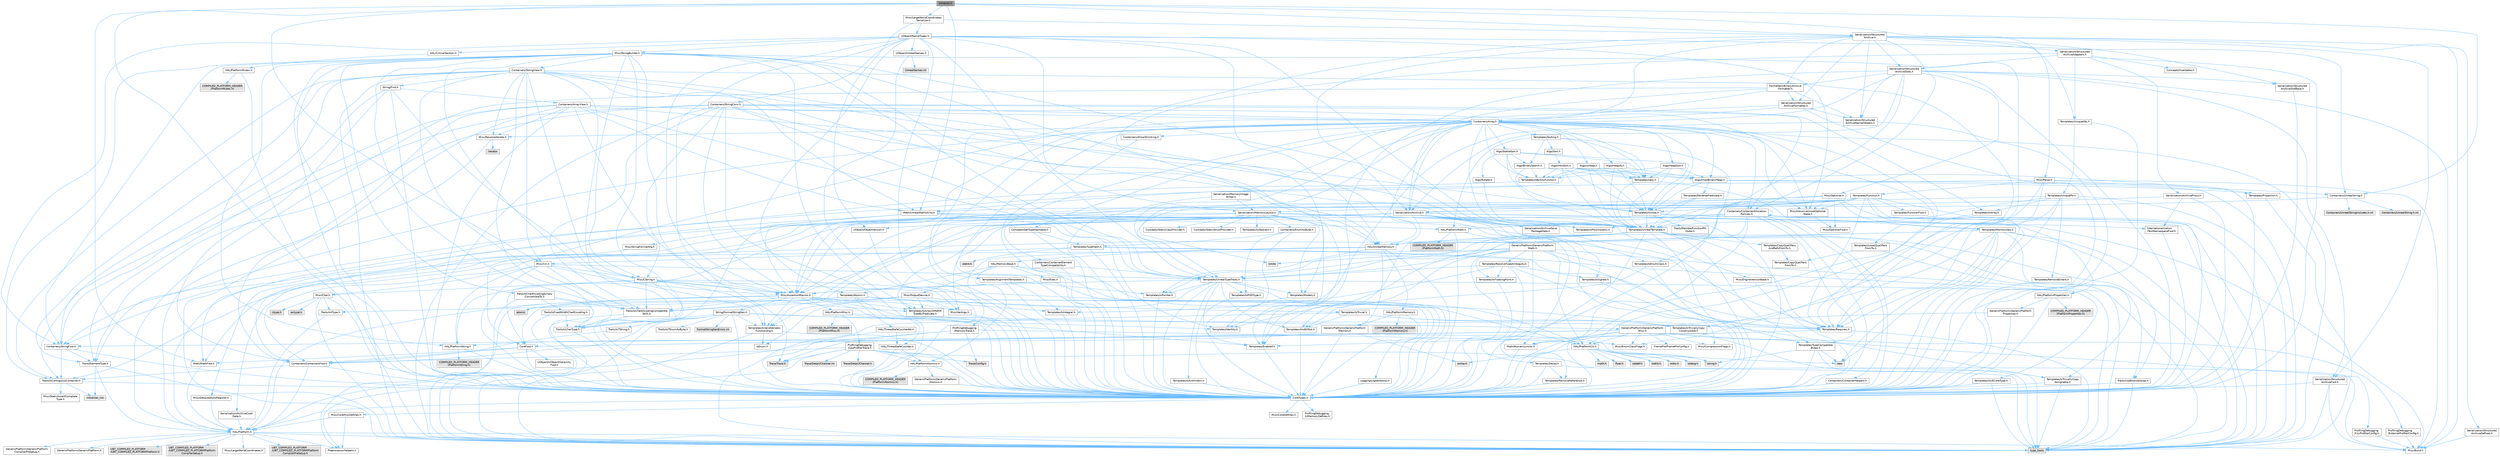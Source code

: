 digraph "IntVector.h"
{
 // INTERACTIVE_SVG=YES
 // LATEX_PDF_SIZE
  bgcolor="transparent";
  edge [fontname=Helvetica,fontsize=10,labelfontname=Helvetica,labelfontsize=10];
  node [fontname=Helvetica,fontsize=10,shape=box,height=0.2,width=0.4];
  Node1 [id="Node000001",label="IntVector.h",height=0.2,width=0.4,color="gray40", fillcolor="grey60", style="filled", fontcolor="black",tooltip=" "];
  Node1 -> Node2 [id="edge1_Node000001_Node000002",color="steelblue1",style="solid",tooltip=" "];
  Node2 [id="Node000002",label="CoreTypes.h",height=0.2,width=0.4,color="grey40", fillcolor="white", style="filled",URL="$dc/dec/CoreTypes_8h.html",tooltip=" "];
  Node2 -> Node3 [id="edge2_Node000002_Node000003",color="steelblue1",style="solid",tooltip=" "];
  Node3 [id="Node000003",label="HAL/Platform.h",height=0.2,width=0.4,color="grey40", fillcolor="white", style="filled",URL="$d9/dd0/Platform_8h.html",tooltip=" "];
  Node3 -> Node4 [id="edge3_Node000003_Node000004",color="steelblue1",style="solid",tooltip=" "];
  Node4 [id="Node000004",label="Misc/Build.h",height=0.2,width=0.4,color="grey40", fillcolor="white", style="filled",URL="$d3/dbb/Build_8h.html",tooltip=" "];
  Node3 -> Node5 [id="edge4_Node000003_Node000005",color="steelblue1",style="solid",tooltip=" "];
  Node5 [id="Node000005",label="Misc/LargeWorldCoordinates.h",height=0.2,width=0.4,color="grey40", fillcolor="white", style="filled",URL="$d2/dcb/LargeWorldCoordinates_8h.html",tooltip=" "];
  Node3 -> Node6 [id="edge5_Node000003_Node000006",color="steelblue1",style="solid",tooltip=" "];
  Node6 [id="Node000006",label="type_traits",height=0.2,width=0.4,color="grey60", fillcolor="#E0E0E0", style="filled",tooltip=" "];
  Node3 -> Node7 [id="edge6_Node000003_Node000007",color="steelblue1",style="solid",tooltip=" "];
  Node7 [id="Node000007",label="PreprocessorHelpers.h",height=0.2,width=0.4,color="grey40", fillcolor="white", style="filled",URL="$db/ddb/PreprocessorHelpers_8h.html",tooltip=" "];
  Node3 -> Node8 [id="edge7_Node000003_Node000008",color="steelblue1",style="solid",tooltip=" "];
  Node8 [id="Node000008",label="UBT_COMPILED_PLATFORM\l/UBT_COMPILED_PLATFORMPlatform\lCompilerPreSetup.h",height=0.2,width=0.4,color="grey60", fillcolor="#E0E0E0", style="filled",tooltip=" "];
  Node3 -> Node9 [id="edge8_Node000003_Node000009",color="steelblue1",style="solid",tooltip=" "];
  Node9 [id="Node000009",label="GenericPlatform/GenericPlatform\lCompilerPreSetup.h",height=0.2,width=0.4,color="grey40", fillcolor="white", style="filled",URL="$d9/dc8/GenericPlatformCompilerPreSetup_8h.html",tooltip=" "];
  Node3 -> Node10 [id="edge9_Node000003_Node000010",color="steelblue1",style="solid",tooltip=" "];
  Node10 [id="Node000010",label="GenericPlatform/GenericPlatform.h",height=0.2,width=0.4,color="grey40", fillcolor="white", style="filled",URL="$d6/d84/GenericPlatform_8h.html",tooltip=" "];
  Node3 -> Node11 [id="edge10_Node000003_Node000011",color="steelblue1",style="solid",tooltip=" "];
  Node11 [id="Node000011",label="UBT_COMPILED_PLATFORM\l/UBT_COMPILED_PLATFORMPlatform.h",height=0.2,width=0.4,color="grey60", fillcolor="#E0E0E0", style="filled",tooltip=" "];
  Node3 -> Node12 [id="edge11_Node000003_Node000012",color="steelblue1",style="solid",tooltip=" "];
  Node12 [id="Node000012",label="UBT_COMPILED_PLATFORM\l/UBT_COMPILED_PLATFORMPlatform\lCompilerSetup.h",height=0.2,width=0.4,color="grey60", fillcolor="#E0E0E0", style="filled",tooltip=" "];
  Node2 -> Node13 [id="edge12_Node000002_Node000013",color="steelblue1",style="solid",tooltip=" "];
  Node13 [id="Node000013",label="ProfilingDebugging\l/UMemoryDefines.h",height=0.2,width=0.4,color="grey40", fillcolor="white", style="filled",URL="$d2/da2/UMemoryDefines_8h.html",tooltip=" "];
  Node2 -> Node14 [id="edge13_Node000002_Node000014",color="steelblue1",style="solid",tooltip=" "];
  Node14 [id="Node000014",label="Misc/CoreMiscDefines.h",height=0.2,width=0.4,color="grey40", fillcolor="white", style="filled",URL="$da/d38/CoreMiscDefines_8h.html",tooltip=" "];
  Node14 -> Node3 [id="edge14_Node000014_Node000003",color="steelblue1",style="solid",tooltip=" "];
  Node14 -> Node7 [id="edge15_Node000014_Node000007",color="steelblue1",style="solid",tooltip=" "];
  Node2 -> Node15 [id="edge16_Node000002_Node000015",color="steelblue1",style="solid",tooltip=" "];
  Node15 [id="Node000015",label="Misc/CoreDefines.h",height=0.2,width=0.4,color="grey40", fillcolor="white", style="filled",URL="$d3/dd2/CoreDefines_8h.html",tooltip=" "];
  Node1 -> Node16 [id="edge17_Node000001_Node000016",color="steelblue1",style="solid",tooltip=" "];
  Node16 [id="Node000016",label="Misc/Crc.h",height=0.2,width=0.4,color="grey40", fillcolor="white", style="filled",URL="$d4/dd2/Crc_8h.html",tooltip=" "];
  Node16 -> Node2 [id="edge18_Node000016_Node000002",color="steelblue1",style="solid",tooltip=" "];
  Node16 -> Node17 [id="edge19_Node000016_Node000017",color="steelblue1",style="solid",tooltip=" "];
  Node17 [id="Node000017",label="HAL/PlatformString.h",height=0.2,width=0.4,color="grey40", fillcolor="white", style="filled",URL="$db/db5/PlatformString_8h.html",tooltip=" "];
  Node17 -> Node2 [id="edge20_Node000017_Node000002",color="steelblue1",style="solid",tooltip=" "];
  Node17 -> Node18 [id="edge21_Node000017_Node000018",color="steelblue1",style="solid",tooltip=" "];
  Node18 [id="Node000018",label="COMPILED_PLATFORM_HEADER\l(PlatformString.h)",height=0.2,width=0.4,color="grey60", fillcolor="#E0E0E0", style="filled",tooltip=" "];
  Node16 -> Node19 [id="edge22_Node000016_Node000019",color="steelblue1",style="solid",tooltip=" "];
  Node19 [id="Node000019",label="Misc/AssertionMacros.h",height=0.2,width=0.4,color="grey40", fillcolor="white", style="filled",URL="$d0/dfa/AssertionMacros_8h.html",tooltip=" "];
  Node19 -> Node2 [id="edge23_Node000019_Node000002",color="steelblue1",style="solid",tooltip=" "];
  Node19 -> Node3 [id="edge24_Node000019_Node000003",color="steelblue1",style="solid",tooltip=" "];
  Node19 -> Node20 [id="edge25_Node000019_Node000020",color="steelblue1",style="solid",tooltip=" "];
  Node20 [id="Node000020",label="HAL/PlatformMisc.h",height=0.2,width=0.4,color="grey40", fillcolor="white", style="filled",URL="$d0/df5/PlatformMisc_8h.html",tooltip=" "];
  Node20 -> Node2 [id="edge26_Node000020_Node000002",color="steelblue1",style="solid",tooltip=" "];
  Node20 -> Node21 [id="edge27_Node000020_Node000021",color="steelblue1",style="solid",tooltip=" "];
  Node21 [id="Node000021",label="GenericPlatform/GenericPlatform\lMisc.h",height=0.2,width=0.4,color="grey40", fillcolor="white", style="filled",URL="$db/d9a/GenericPlatformMisc_8h.html",tooltip=" "];
  Node21 -> Node22 [id="edge28_Node000021_Node000022",color="steelblue1",style="solid",tooltip=" "];
  Node22 [id="Node000022",label="Containers/StringFwd.h",height=0.2,width=0.4,color="grey40", fillcolor="white", style="filled",URL="$df/d37/StringFwd_8h.html",tooltip=" "];
  Node22 -> Node2 [id="edge29_Node000022_Node000002",color="steelblue1",style="solid",tooltip=" "];
  Node22 -> Node23 [id="edge30_Node000022_Node000023",color="steelblue1",style="solid",tooltip=" "];
  Node23 [id="Node000023",label="Traits/ElementType.h",height=0.2,width=0.4,color="grey40", fillcolor="white", style="filled",URL="$d5/d4f/ElementType_8h.html",tooltip=" "];
  Node23 -> Node3 [id="edge31_Node000023_Node000003",color="steelblue1",style="solid",tooltip=" "];
  Node23 -> Node24 [id="edge32_Node000023_Node000024",color="steelblue1",style="solid",tooltip=" "];
  Node24 [id="Node000024",label="initializer_list",height=0.2,width=0.4,color="grey60", fillcolor="#E0E0E0", style="filled",tooltip=" "];
  Node23 -> Node6 [id="edge33_Node000023_Node000006",color="steelblue1",style="solid",tooltip=" "];
  Node22 -> Node25 [id="edge34_Node000022_Node000025",color="steelblue1",style="solid",tooltip=" "];
  Node25 [id="Node000025",label="Traits/IsContiguousContainer.h",height=0.2,width=0.4,color="grey40", fillcolor="white", style="filled",URL="$d5/d3c/IsContiguousContainer_8h.html",tooltip=" "];
  Node25 -> Node2 [id="edge35_Node000025_Node000002",color="steelblue1",style="solid",tooltip=" "];
  Node25 -> Node26 [id="edge36_Node000025_Node000026",color="steelblue1",style="solid",tooltip=" "];
  Node26 [id="Node000026",label="Misc/StaticAssertComplete\lType.h",height=0.2,width=0.4,color="grey40", fillcolor="white", style="filled",URL="$d5/d4e/StaticAssertCompleteType_8h.html",tooltip=" "];
  Node25 -> Node24 [id="edge37_Node000025_Node000024",color="steelblue1",style="solid",tooltip=" "];
  Node21 -> Node27 [id="edge38_Node000021_Node000027",color="steelblue1",style="solid",tooltip=" "];
  Node27 [id="Node000027",label="CoreFwd.h",height=0.2,width=0.4,color="grey40", fillcolor="white", style="filled",URL="$d1/d1e/CoreFwd_8h.html",tooltip=" "];
  Node27 -> Node2 [id="edge39_Node000027_Node000002",color="steelblue1",style="solid",tooltip=" "];
  Node27 -> Node28 [id="edge40_Node000027_Node000028",color="steelblue1",style="solid",tooltip=" "];
  Node28 [id="Node000028",label="Containers/ContainersFwd.h",height=0.2,width=0.4,color="grey40", fillcolor="white", style="filled",URL="$d4/d0a/ContainersFwd_8h.html",tooltip=" "];
  Node28 -> Node3 [id="edge41_Node000028_Node000003",color="steelblue1",style="solid",tooltip=" "];
  Node28 -> Node2 [id="edge42_Node000028_Node000002",color="steelblue1",style="solid",tooltip=" "];
  Node28 -> Node25 [id="edge43_Node000028_Node000025",color="steelblue1",style="solid",tooltip=" "];
  Node27 -> Node29 [id="edge44_Node000027_Node000029",color="steelblue1",style="solid",tooltip=" "];
  Node29 [id="Node000029",label="Math/MathFwd.h",height=0.2,width=0.4,color="grey40", fillcolor="white", style="filled",URL="$d2/d10/MathFwd_8h.html",tooltip=" "];
  Node29 -> Node3 [id="edge45_Node000029_Node000003",color="steelblue1",style="solid",tooltip=" "];
  Node27 -> Node30 [id="edge46_Node000027_Node000030",color="steelblue1",style="solid",tooltip=" "];
  Node30 [id="Node000030",label="UObject/UObjectHierarchy\lFwd.h",height=0.2,width=0.4,color="grey40", fillcolor="white", style="filled",URL="$d3/d13/UObjectHierarchyFwd_8h.html",tooltip=" "];
  Node21 -> Node2 [id="edge47_Node000021_Node000002",color="steelblue1",style="solid",tooltip=" "];
  Node21 -> Node31 [id="edge48_Node000021_Node000031",color="steelblue1",style="solid",tooltip=" "];
  Node31 [id="Node000031",label="FramePro/FrameProConfig.h",height=0.2,width=0.4,color="grey40", fillcolor="white", style="filled",URL="$d7/d90/FrameProConfig_8h.html",tooltip=" "];
  Node21 -> Node32 [id="edge49_Node000021_Node000032",color="steelblue1",style="solid",tooltip=" "];
  Node32 [id="Node000032",label="HAL/PlatformCrt.h",height=0.2,width=0.4,color="grey40", fillcolor="white", style="filled",URL="$d8/d75/PlatformCrt_8h.html",tooltip=" "];
  Node32 -> Node33 [id="edge50_Node000032_Node000033",color="steelblue1",style="solid",tooltip=" "];
  Node33 [id="Node000033",label="new",height=0.2,width=0.4,color="grey60", fillcolor="#E0E0E0", style="filled",tooltip=" "];
  Node32 -> Node34 [id="edge51_Node000032_Node000034",color="steelblue1",style="solid",tooltip=" "];
  Node34 [id="Node000034",label="wchar.h",height=0.2,width=0.4,color="grey60", fillcolor="#E0E0E0", style="filled",tooltip=" "];
  Node32 -> Node35 [id="edge52_Node000032_Node000035",color="steelblue1",style="solid",tooltip=" "];
  Node35 [id="Node000035",label="stddef.h",height=0.2,width=0.4,color="grey60", fillcolor="#E0E0E0", style="filled",tooltip=" "];
  Node32 -> Node36 [id="edge53_Node000032_Node000036",color="steelblue1",style="solid",tooltip=" "];
  Node36 [id="Node000036",label="stdlib.h",height=0.2,width=0.4,color="grey60", fillcolor="#E0E0E0", style="filled",tooltip=" "];
  Node32 -> Node37 [id="edge54_Node000032_Node000037",color="steelblue1",style="solid",tooltip=" "];
  Node37 [id="Node000037",label="stdio.h",height=0.2,width=0.4,color="grey60", fillcolor="#E0E0E0", style="filled",tooltip=" "];
  Node32 -> Node38 [id="edge55_Node000032_Node000038",color="steelblue1",style="solid",tooltip=" "];
  Node38 [id="Node000038",label="stdarg.h",height=0.2,width=0.4,color="grey60", fillcolor="#E0E0E0", style="filled",tooltip=" "];
  Node32 -> Node39 [id="edge56_Node000032_Node000039",color="steelblue1",style="solid",tooltip=" "];
  Node39 [id="Node000039",label="math.h",height=0.2,width=0.4,color="grey60", fillcolor="#E0E0E0", style="filled",tooltip=" "];
  Node32 -> Node40 [id="edge57_Node000032_Node000040",color="steelblue1",style="solid",tooltip=" "];
  Node40 [id="Node000040",label="float.h",height=0.2,width=0.4,color="grey60", fillcolor="#E0E0E0", style="filled",tooltip=" "];
  Node32 -> Node41 [id="edge58_Node000032_Node000041",color="steelblue1",style="solid",tooltip=" "];
  Node41 [id="Node000041",label="string.h",height=0.2,width=0.4,color="grey60", fillcolor="#E0E0E0", style="filled",tooltip=" "];
  Node21 -> Node42 [id="edge59_Node000021_Node000042",color="steelblue1",style="solid",tooltip=" "];
  Node42 [id="Node000042",label="Math/NumericLimits.h",height=0.2,width=0.4,color="grey40", fillcolor="white", style="filled",URL="$df/d1b/NumericLimits_8h.html",tooltip=" "];
  Node42 -> Node2 [id="edge60_Node000042_Node000002",color="steelblue1",style="solid",tooltip=" "];
  Node21 -> Node43 [id="edge61_Node000021_Node000043",color="steelblue1",style="solid",tooltip=" "];
  Node43 [id="Node000043",label="Misc/CompressionFlags.h",height=0.2,width=0.4,color="grey40", fillcolor="white", style="filled",URL="$d9/d76/CompressionFlags_8h.html",tooltip=" "];
  Node21 -> Node44 [id="edge62_Node000021_Node000044",color="steelblue1",style="solid",tooltip=" "];
  Node44 [id="Node000044",label="Misc/EnumClassFlags.h",height=0.2,width=0.4,color="grey40", fillcolor="white", style="filled",URL="$d8/de7/EnumClassFlags_8h.html",tooltip=" "];
  Node21 -> Node45 [id="edge63_Node000021_Node000045",color="steelblue1",style="solid",tooltip=" "];
  Node45 [id="Node000045",label="ProfilingDebugging\l/CsvProfilerConfig.h",height=0.2,width=0.4,color="grey40", fillcolor="white", style="filled",URL="$d3/d88/CsvProfilerConfig_8h.html",tooltip=" "];
  Node45 -> Node4 [id="edge64_Node000045_Node000004",color="steelblue1",style="solid",tooltip=" "];
  Node21 -> Node46 [id="edge65_Node000021_Node000046",color="steelblue1",style="solid",tooltip=" "];
  Node46 [id="Node000046",label="ProfilingDebugging\l/ExternalProfilerConfig.h",height=0.2,width=0.4,color="grey40", fillcolor="white", style="filled",URL="$d3/dbb/ExternalProfilerConfig_8h.html",tooltip=" "];
  Node46 -> Node4 [id="edge66_Node000046_Node000004",color="steelblue1",style="solid",tooltip=" "];
  Node20 -> Node47 [id="edge67_Node000020_Node000047",color="steelblue1",style="solid",tooltip=" "];
  Node47 [id="Node000047",label="COMPILED_PLATFORM_HEADER\l(PlatformMisc.h)",height=0.2,width=0.4,color="grey60", fillcolor="#E0E0E0", style="filled",tooltip=" "];
  Node20 -> Node48 [id="edge68_Node000020_Node000048",color="steelblue1",style="solid",tooltip=" "];
  Node48 [id="Node000048",label="ProfilingDebugging\l/CpuProfilerTrace.h",height=0.2,width=0.4,color="grey40", fillcolor="white", style="filled",URL="$da/dcb/CpuProfilerTrace_8h.html",tooltip=" "];
  Node48 -> Node2 [id="edge69_Node000048_Node000002",color="steelblue1",style="solid",tooltip=" "];
  Node48 -> Node28 [id="edge70_Node000048_Node000028",color="steelblue1",style="solid",tooltip=" "];
  Node48 -> Node49 [id="edge71_Node000048_Node000049",color="steelblue1",style="solid",tooltip=" "];
  Node49 [id="Node000049",label="HAL/PlatformAtomics.h",height=0.2,width=0.4,color="grey40", fillcolor="white", style="filled",URL="$d3/d36/PlatformAtomics_8h.html",tooltip=" "];
  Node49 -> Node2 [id="edge72_Node000049_Node000002",color="steelblue1",style="solid",tooltip=" "];
  Node49 -> Node50 [id="edge73_Node000049_Node000050",color="steelblue1",style="solid",tooltip=" "];
  Node50 [id="Node000050",label="GenericPlatform/GenericPlatform\lAtomics.h",height=0.2,width=0.4,color="grey40", fillcolor="white", style="filled",URL="$da/d72/GenericPlatformAtomics_8h.html",tooltip=" "];
  Node50 -> Node2 [id="edge74_Node000050_Node000002",color="steelblue1",style="solid",tooltip=" "];
  Node49 -> Node51 [id="edge75_Node000049_Node000051",color="steelblue1",style="solid",tooltip=" "];
  Node51 [id="Node000051",label="COMPILED_PLATFORM_HEADER\l(PlatformAtomics.h)",height=0.2,width=0.4,color="grey60", fillcolor="#E0E0E0", style="filled",tooltip=" "];
  Node48 -> Node7 [id="edge76_Node000048_Node000007",color="steelblue1",style="solid",tooltip=" "];
  Node48 -> Node4 [id="edge77_Node000048_Node000004",color="steelblue1",style="solid",tooltip=" "];
  Node48 -> Node52 [id="edge78_Node000048_Node000052",color="steelblue1",style="solid",tooltip=" "];
  Node52 [id="Node000052",label="Trace/Config.h",height=0.2,width=0.4,color="grey60", fillcolor="#E0E0E0", style="filled",tooltip=" "];
  Node48 -> Node53 [id="edge79_Node000048_Node000053",color="steelblue1",style="solid",tooltip=" "];
  Node53 [id="Node000053",label="Trace/Detail/Channel.h",height=0.2,width=0.4,color="grey60", fillcolor="#E0E0E0", style="filled",tooltip=" "];
  Node48 -> Node54 [id="edge80_Node000048_Node000054",color="steelblue1",style="solid",tooltip=" "];
  Node54 [id="Node000054",label="Trace/Detail/Channel.inl",height=0.2,width=0.4,color="grey60", fillcolor="#E0E0E0", style="filled",tooltip=" "];
  Node48 -> Node55 [id="edge81_Node000048_Node000055",color="steelblue1",style="solid",tooltip=" "];
  Node55 [id="Node000055",label="Trace/Trace.h",height=0.2,width=0.4,color="grey60", fillcolor="#E0E0E0", style="filled",tooltip=" "];
  Node19 -> Node7 [id="edge82_Node000019_Node000007",color="steelblue1",style="solid",tooltip=" "];
  Node19 -> Node56 [id="edge83_Node000019_Node000056",color="steelblue1",style="solid",tooltip=" "];
  Node56 [id="Node000056",label="Templates/EnableIf.h",height=0.2,width=0.4,color="grey40", fillcolor="white", style="filled",URL="$d7/d60/EnableIf_8h.html",tooltip=" "];
  Node56 -> Node2 [id="edge84_Node000056_Node000002",color="steelblue1",style="solid",tooltip=" "];
  Node19 -> Node57 [id="edge85_Node000019_Node000057",color="steelblue1",style="solid",tooltip=" "];
  Node57 [id="Node000057",label="Templates/IsArrayOrRefOf\lTypeByPredicate.h",height=0.2,width=0.4,color="grey40", fillcolor="white", style="filled",URL="$d6/da1/IsArrayOrRefOfTypeByPredicate_8h.html",tooltip=" "];
  Node57 -> Node2 [id="edge86_Node000057_Node000002",color="steelblue1",style="solid",tooltip=" "];
  Node19 -> Node58 [id="edge87_Node000019_Node000058",color="steelblue1",style="solid",tooltip=" "];
  Node58 [id="Node000058",label="Templates/IsValidVariadic\lFunctionArg.h",height=0.2,width=0.4,color="grey40", fillcolor="white", style="filled",URL="$d0/dc8/IsValidVariadicFunctionArg_8h.html",tooltip=" "];
  Node58 -> Node2 [id="edge88_Node000058_Node000002",color="steelblue1",style="solid",tooltip=" "];
  Node58 -> Node59 [id="edge89_Node000058_Node000059",color="steelblue1",style="solid",tooltip=" "];
  Node59 [id="Node000059",label="IsEnum.h",height=0.2,width=0.4,color="grey40", fillcolor="white", style="filled",URL="$d4/de5/IsEnum_8h.html",tooltip=" "];
  Node58 -> Node6 [id="edge90_Node000058_Node000006",color="steelblue1",style="solid",tooltip=" "];
  Node19 -> Node60 [id="edge91_Node000019_Node000060",color="steelblue1",style="solid",tooltip=" "];
  Node60 [id="Node000060",label="Traits/IsCharEncodingCompatible\lWith.h",height=0.2,width=0.4,color="grey40", fillcolor="white", style="filled",URL="$df/dd1/IsCharEncodingCompatibleWith_8h.html",tooltip=" "];
  Node60 -> Node6 [id="edge92_Node000060_Node000006",color="steelblue1",style="solid",tooltip=" "];
  Node60 -> Node61 [id="edge93_Node000060_Node000061",color="steelblue1",style="solid",tooltip=" "];
  Node61 [id="Node000061",label="Traits/IsCharType.h",height=0.2,width=0.4,color="grey40", fillcolor="white", style="filled",URL="$db/d51/IsCharType_8h.html",tooltip=" "];
  Node61 -> Node2 [id="edge94_Node000061_Node000002",color="steelblue1",style="solid",tooltip=" "];
  Node19 -> Node62 [id="edge95_Node000019_Node000062",color="steelblue1",style="solid",tooltip=" "];
  Node62 [id="Node000062",label="Misc/VarArgs.h",height=0.2,width=0.4,color="grey40", fillcolor="white", style="filled",URL="$d5/d6f/VarArgs_8h.html",tooltip=" "];
  Node62 -> Node2 [id="edge96_Node000062_Node000002",color="steelblue1",style="solid",tooltip=" "];
  Node19 -> Node63 [id="edge97_Node000019_Node000063",color="steelblue1",style="solid",tooltip=" "];
  Node63 [id="Node000063",label="String/FormatStringSan.h",height=0.2,width=0.4,color="grey40", fillcolor="white", style="filled",URL="$d3/d8b/FormatStringSan_8h.html",tooltip=" "];
  Node63 -> Node6 [id="edge98_Node000063_Node000006",color="steelblue1",style="solid",tooltip=" "];
  Node63 -> Node2 [id="edge99_Node000063_Node000002",color="steelblue1",style="solid",tooltip=" "];
  Node63 -> Node64 [id="edge100_Node000063_Node000064",color="steelblue1",style="solid",tooltip=" "];
  Node64 [id="Node000064",label="Templates/Requires.h",height=0.2,width=0.4,color="grey40", fillcolor="white", style="filled",URL="$dc/d96/Requires_8h.html",tooltip=" "];
  Node64 -> Node56 [id="edge101_Node000064_Node000056",color="steelblue1",style="solid",tooltip=" "];
  Node64 -> Node6 [id="edge102_Node000064_Node000006",color="steelblue1",style="solid",tooltip=" "];
  Node63 -> Node65 [id="edge103_Node000063_Node000065",color="steelblue1",style="solid",tooltip=" "];
  Node65 [id="Node000065",label="Templates/Identity.h",height=0.2,width=0.4,color="grey40", fillcolor="white", style="filled",URL="$d0/dd5/Identity_8h.html",tooltip=" "];
  Node63 -> Node58 [id="edge104_Node000063_Node000058",color="steelblue1",style="solid",tooltip=" "];
  Node63 -> Node61 [id="edge105_Node000063_Node000061",color="steelblue1",style="solid",tooltip=" "];
  Node63 -> Node66 [id="edge106_Node000063_Node000066",color="steelblue1",style="solid",tooltip=" "];
  Node66 [id="Node000066",label="Traits/IsTEnumAsByte.h",height=0.2,width=0.4,color="grey40", fillcolor="white", style="filled",URL="$d1/de6/IsTEnumAsByte_8h.html",tooltip=" "];
  Node63 -> Node67 [id="edge107_Node000063_Node000067",color="steelblue1",style="solid",tooltip=" "];
  Node67 [id="Node000067",label="Traits/IsTString.h",height=0.2,width=0.4,color="grey40", fillcolor="white", style="filled",URL="$d0/df8/IsTString_8h.html",tooltip=" "];
  Node67 -> Node28 [id="edge108_Node000067_Node000028",color="steelblue1",style="solid",tooltip=" "];
  Node63 -> Node28 [id="edge109_Node000063_Node000028",color="steelblue1",style="solid",tooltip=" "];
  Node63 -> Node68 [id="edge110_Node000063_Node000068",color="steelblue1",style="solid",tooltip=" "];
  Node68 [id="Node000068",label="FormatStringSanErrors.inl",height=0.2,width=0.4,color="grey60", fillcolor="#E0E0E0", style="filled",tooltip=" "];
  Node19 -> Node69 [id="edge111_Node000019_Node000069",color="steelblue1",style="solid",tooltip=" "];
  Node69 [id="Node000069",label="atomic",height=0.2,width=0.4,color="grey60", fillcolor="#E0E0E0", style="filled",tooltip=" "];
  Node16 -> Node70 [id="edge112_Node000016_Node000070",color="steelblue1",style="solid",tooltip=" "];
  Node70 [id="Node000070",label="Misc/CString.h",height=0.2,width=0.4,color="grey40", fillcolor="white", style="filled",URL="$d2/d49/CString_8h.html",tooltip=" "];
  Node70 -> Node2 [id="edge113_Node000070_Node000002",color="steelblue1",style="solid",tooltip=" "];
  Node70 -> Node32 [id="edge114_Node000070_Node000032",color="steelblue1",style="solid",tooltip=" "];
  Node70 -> Node17 [id="edge115_Node000070_Node000017",color="steelblue1",style="solid",tooltip=" "];
  Node70 -> Node19 [id="edge116_Node000070_Node000019",color="steelblue1",style="solid",tooltip=" "];
  Node70 -> Node71 [id="edge117_Node000070_Node000071",color="steelblue1",style="solid",tooltip=" "];
  Node71 [id="Node000071",label="Misc/Char.h",height=0.2,width=0.4,color="grey40", fillcolor="white", style="filled",URL="$d0/d58/Char_8h.html",tooltip=" "];
  Node71 -> Node2 [id="edge118_Node000071_Node000002",color="steelblue1",style="solid",tooltip=" "];
  Node71 -> Node72 [id="edge119_Node000071_Node000072",color="steelblue1",style="solid",tooltip=" "];
  Node72 [id="Node000072",label="Traits/IntType.h",height=0.2,width=0.4,color="grey40", fillcolor="white", style="filled",URL="$d7/deb/IntType_8h.html",tooltip=" "];
  Node72 -> Node3 [id="edge120_Node000072_Node000003",color="steelblue1",style="solid",tooltip=" "];
  Node71 -> Node73 [id="edge121_Node000071_Node000073",color="steelblue1",style="solid",tooltip=" "];
  Node73 [id="Node000073",label="ctype.h",height=0.2,width=0.4,color="grey60", fillcolor="#E0E0E0", style="filled",tooltip=" "];
  Node71 -> Node74 [id="edge122_Node000071_Node000074",color="steelblue1",style="solid",tooltip=" "];
  Node74 [id="Node000074",label="wctype.h",height=0.2,width=0.4,color="grey60", fillcolor="#E0E0E0", style="filled",tooltip=" "];
  Node71 -> Node6 [id="edge123_Node000071_Node000006",color="steelblue1",style="solid",tooltip=" "];
  Node70 -> Node62 [id="edge124_Node000070_Node000062",color="steelblue1",style="solid",tooltip=" "];
  Node70 -> Node57 [id="edge125_Node000070_Node000057",color="steelblue1",style="solid",tooltip=" "];
  Node70 -> Node58 [id="edge126_Node000070_Node000058",color="steelblue1",style="solid",tooltip=" "];
  Node70 -> Node60 [id="edge127_Node000070_Node000060",color="steelblue1",style="solid",tooltip=" "];
  Node16 -> Node71 [id="edge128_Node000016_Node000071",color="steelblue1",style="solid",tooltip=" "];
  Node16 -> Node75 [id="edge129_Node000016_Node000075",color="steelblue1",style="solid",tooltip=" "];
  Node75 [id="Node000075",label="Templates/UnrealTypeTraits.h",height=0.2,width=0.4,color="grey40", fillcolor="white", style="filled",URL="$d2/d2d/UnrealTypeTraits_8h.html",tooltip=" "];
  Node75 -> Node2 [id="edge130_Node000075_Node000002",color="steelblue1",style="solid",tooltip=" "];
  Node75 -> Node76 [id="edge131_Node000075_Node000076",color="steelblue1",style="solid",tooltip=" "];
  Node76 [id="Node000076",label="Templates/IsPointer.h",height=0.2,width=0.4,color="grey40", fillcolor="white", style="filled",URL="$d7/d05/IsPointer_8h.html",tooltip=" "];
  Node76 -> Node2 [id="edge132_Node000076_Node000002",color="steelblue1",style="solid",tooltip=" "];
  Node75 -> Node19 [id="edge133_Node000075_Node000019",color="steelblue1",style="solid",tooltip=" "];
  Node75 -> Node77 [id="edge134_Node000075_Node000077",color="steelblue1",style="solid",tooltip=" "];
  Node77 [id="Node000077",label="Templates/AndOrNot.h",height=0.2,width=0.4,color="grey40", fillcolor="white", style="filled",URL="$db/d0a/AndOrNot_8h.html",tooltip=" "];
  Node77 -> Node2 [id="edge135_Node000077_Node000002",color="steelblue1",style="solid",tooltip=" "];
  Node75 -> Node56 [id="edge136_Node000075_Node000056",color="steelblue1",style="solid",tooltip=" "];
  Node75 -> Node78 [id="edge137_Node000075_Node000078",color="steelblue1",style="solid",tooltip=" "];
  Node78 [id="Node000078",label="Templates/IsArithmetic.h",height=0.2,width=0.4,color="grey40", fillcolor="white", style="filled",URL="$d2/d5d/IsArithmetic_8h.html",tooltip=" "];
  Node78 -> Node2 [id="edge138_Node000078_Node000002",color="steelblue1",style="solid",tooltip=" "];
  Node75 -> Node59 [id="edge139_Node000075_Node000059",color="steelblue1",style="solid",tooltip=" "];
  Node75 -> Node79 [id="edge140_Node000075_Node000079",color="steelblue1",style="solid",tooltip=" "];
  Node79 [id="Node000079",label="Templates/Models.h",height=0.2,width=0.4,color="grey40", fillcolor="white", style="filled",URL="$d3/d0c/Models_8h.html",tooltip=" "];
  Node79 -> Node65 [id="edge141_Node000079_Node000065",color="steelblue1",style="solid",tooltip=" "];
  Node75 -> Node80 [id="edge142_Node000075_Node000080",color="steelblue1",style="solid",tooltip=" "];
  Node80 [id="Node000080",label="Templates/IsPODType.h",height=0.2,width=0.4,color="grey40", fillcolor="white", style="filled",URL="$d7/db1/IsPODType_8h.html",tooltip=" "];
  Node80 -> Node2 [id="edge143_Node000080_Node000002",color="steelblue1",style="solid",tooltip=" "];
  Node75 -> Node81 [id="edge144_Node000075_Node000081",color="steelblue1",style="solid",tooltip=" "];
  Node81 [id="Node000081",label="Templates/IsUECoreType.h",height=0.2,width=0.4,color="grey40", fillcolor="white", style="filled",URL="$d1/db8/IsUECoreType_8h.html",tooltip=" "];
  Node81 -> Node2 [id="edge145_Node000081_Node000002",color="steelblue1",style="solid",tooltip=" "];
  Node81 -> Node6 [id="edge146_Node000081_Node000006",color="steelblue1",style="solid",tooltip=" "];
  Node75 -> Node82 [id="edge147_Node000075_Node000082",color="steelblue1",style="solid",tooltip=" "];
  Node82 [id="Node000082",label="Templates/IsTriviallyCopy\lConstructible.h",height=0.2,width=0.4,color="grey40", fillcolor="white", style="filled",URL="$d3/d78/IsTriviallyCopyConstructible_8h.html",tooltip=" "];
  Node82 -> Node2 [id="edge148_Node000082_Node000002",color="steelblue1",style="solid",tooltip=" "];
  Node82 -> Node6 [id="edge149_Node000082_Node000006",color="steelblue1",style="solid",tooltip=" "];
  Node16 -> Node61 [id="edge150_Node000016_Node000061",color="steelblue1",style="solid",tooltip=" "];
  Node1 -> Node83 [id="edge151_Node000001_Node000083",color="steelblue1",style="solid",tooltip=" "];
  Node83 [id="Node000083",label="Misc/Parse.h",height=0.2,width=0.4,color="grey40", fillcolor="white", style="filled",URL="$dc/d71/Parse_8h.html",tooltip=" "];
  Node83 -> Node22 [id="edge152_Node000083_Node000022",color="steelblue1",style="solid",tooltip=" "];
  Node83 -> Node84 [id="edge153_Node000083_Node000084",color="steelblue1",style="solid",tooltip=" "];
  Node84 [id="Node000084",label="Containers/UnrealString.h",height=0.2,width=0.4,color="grey40", fillcolor="white", style="filled",URL="$d5/dba/UnrealString_8h.html",tooltip=" "];
  Node84 -> Node85 [id="edge154_Node000084_Node000085",color="steelblue1",style="solid",tooltip=" "];
  Node85 [id="Node000085",label="Containers/UnrealStringIncludes.h.inl",height=0.2,width=0.4,color="grey60", fillcolor="#E0E0E0", style="filled",tooltip=" "];
  Node84 -> Node86 [id="edge155_Node000084_Node000086",color="steelblue1",style="solid",tooltip=" "];
  Node86 [id="Node000086",label="Containers/UnrealString.h.inl",height=0.2,width=0.4,color="grey60", fillcolor="#E0E0E0", style="filled",tooltip=" "];
  Node84 -> Node87 [id="edge156_Node000084_Node000087",color="steelblue1",style="solid",tooltip=" "];
  Node87 [id="Node000087",label="Misc/StringFormatArg.h",height=0.2,width=0.4,color="grey40", fillcolor="white", style="filled",URL="$d2/d16/StringFormatArg_8h.html",tooltip=" "];
  Node87 -> Node28 [id="edge157_Node000087_Node000028",color="steelblue1",style="solid",tooltip=" "];
  Node83 -> Node2 [id="edge158_Node000083_Node000002",color="steelblue1",style="solid",tooltip=" "];
  Node83 -> Node32 [id="edge159_Node000083_Node000032",color="steelblue1",style="solid",tooltip=" "];
  Node83 -> Node4 [id="edge160_Node000083_Node000004",color="steelblue1",style="solid",tooltip=" "];
  Node83 -> Node44 [id="edge161_Node000083_Node000044",color="steelblue1",style="solid",tooltip=" "];
  Node83 -> Node88 [id="edge162_Node000083_Node000088",color="steelblue1",style="solid",tooltip=" "];
  Node88 [id="Node000088",label="Templates/Function.h",height=0.2,width=0.4,color="grey40", fillcolor="white", style="filled",URL="$df/df5/Function_8h.html",tooltip=" "];
  Node88 -> Node2 [id="edge163_Node000088_Node000002",color="steelblue1",style="solid",tooltip=" "];
  Node88 -> Node19 [id="edge164_Node000088_Node000019",color="steelblue1",style="solid",tooltip=" "];
  Node88 -> Node89 [id="edge165_Node000088_Node000089",color="steelblue1",style="solid",tooltip=" "];
  Node89 [id="Node000089",label="Misc/IntrusiveUnsetOptional\lState.h",height=0.2,width=0.4,color="grey40", fillcolor="white", style="filled",URL="$d2/d0a/IntrusiveUnsetOptionalState_8h.html",tooltip=" "];
  Node89 -> Node90 [id="edge166_Node000089_Node000090",color="steelblue1",style="solid",tooltip=" "];
  Node90 [id="Node000090",label="Misc/OptionalFwd.h",height=0.2,width=0.4,color="grey40", fillcolor="white", style="filled",URL="$dc/d50/OptionalFwd_8h.html",tooltip=" "];
  Node88 -> Node91 [id="edge167_Node000088_Node000091",color="steelblue1",style="solid",tooltip=" "];
  Node91 [id="Node000091",label="HAL/UnrealMemory.h",height=0.2,width=0.4,color="grey40", fillcolor="white", style="filled",URL="$d9/d96/UnrealMemory_8h.html",tooltip=" "];
  Node91 -> Node2 [id="edge168_Node000091_Node000002",color="steelblue1",style="solid",tooltip=" "];
  Node91 -> Node92 [id="edge169_Node000091_Node000092",color="steelblue1",style="solid",tooltip=" "];
  Node92 [id="Node000092",label="GenericPlatform/GenericPlatform\lMemory.h",height=0.2,width=0.4,color="grey40", fillcolor="white", style="filled",URL="$dd/d22/GenericPlatformMemory_8h.html",tooltip=" "];
  Node92 -> Node27 [id="edge170_Node000092_Node000027",color="steelblue1",style="solid",tooltip=" "];
  Node92 -> Node2 [id="edge171_Node000092_Node000002",color="steelblue1",style="solid",tooltip=" "];
  Node92 -> Node17 [id="edge172_Node000092_Node000017",color="steelblue1",style="solid",tooltip=" "];
  Node92 -> Node41 [id="edge173_Node000092_Node000041",color="steelblue1",style="solid",tooltip=" "];
  Node92 -> Node34 [id="edge174_Node000092_Node000034",color="steelblue1",style="solid",tooltip=" "];
  Node91 -> Node93 [id="edge175_Node000091_Node000093",color="steelblue1",style="solid",tooltip=" "];
  Node93 [id="Node000093",label="HAL/MemoryBase.h",height=0.2,width=0.4,color="grey40", fillcolor="white", style="filled",URL="$d6/d9f/MemoryBase_8h.html",tooltip=" "];
  Node93 -> Node2 [id="edge176_Node000093_Node000002",color="steelblue1",style="solid",tooltip=" "];
  Node93 -> Node49 [id="edge177_Node000093_Node000049",color="steelblue1",style="solid",tooltip=" "];
  Node93 -> Node32 [id="edge178_Node000093_Node000032",color="steelblue1",style="solid",tooltip=" "];
  Node93 -> Node94 [id="edge179_Node000093_Node000094",color="steelblue1",style="solid",tooltip=" "];
  Node94 [id="Node000094",label="Misc/Exec.h",height=0.2,width=0.4,color="grey40", fillcolor="white", style="filled",URL="$de/ddb/Exec_8h.html",tooltip=" "];
  Node94 -> Node2 [id="edge180_Node000094_Node000002",color="steelblue1",style="solid",tooltip=" "];
  Node94 -> Node19 [id="edge181_Node000094_Node000019",color="steelblue1",style="solid",tooltip=" "];
  Node93 -> Node95 [id="edge182_Node000093_Node000095",color="steelblue1",style="solid",tooltip=" "];
  Node95 [id="Node000095",label="Misc/OutputDevice.h",height=0.2,width=0.4,color="grey40", fillcolor="white", style="filled",URL="$d7/d32/OutputDevice_8h.html",tooltip=" "];
  Node95 -> Node27 [id="edge183_Node000095_Node000027",color="steelblue1",style="solid",tooltip=" "];
  Node95 -> Node2 [id="edge184_Node000095_Node000002",color="steelblue1",style="solid",tooltip=" "];
  Node95 -> Node96 [id="edge185_Node000095_Node000096",color="steelblue1",style="solid",tooltip=" "];
  Node96 [id="Node000096",label="Logging/LogVerbosity.h",height=0.2,width=0.4,color="grey40", fillcolor="white", style="filled",URL="$d2/d8f/LogVerbosity_8h.html",tooltip=" "];
  Node96 -> Node2 [id="edge186_Node000096_Node000002",color="steelblue1",style="solid",tooltip=" "];
  Node95 -> Node62 [id="edge187_Node000095_Node000062",color="steelblue1",style="solid",tooltip=" "];
  Node95 -> Node57 [id="edge188_Node000095_Node000057",color="steelblue1",style="solid",tooltip=" "];
  Node95 -> Node58 [id="edge189_Node000095_Node000058",color="steelblue1",style="solid",tooltip=" "];
  Node95 -> Node60 [id="edge190_Node000095_Node000060",color="steelblue1",style="solid",tooltip=" "];
  Node93 -> Node97 [id="edge191_Node000093_Node000097",color="steelblue1",style="solid",tooltip=" "];
  Node97 [id="Node000097",label="Templates/Atomic.h",height=0.2,width=0.4,color="grey40", fillcolor="white", style="filled",URL="$d3/d91/Atomic_8h.html",tooltip=" "];
  Node97 -> Node98 [id="edge192_Node000097_Node000098",color="steelblue1",style="solid",tooltip=" "];
  Node98 [id="Node000098",label="HAL/ThreadSafeCounter.h",height=0.2,width=0.4,color="grey40", fillcolor="white", style="filled",URL="$dc/dc9/ThreadSafeCounter_8h.html",tooltip=" "];
  Node98 -> Node2 [id="edge193_Node000098_Node000002",color="steelblue1",style="solid",tooltip=" "];
  Node98 -> Node49 [id="edge194_Node000098_Node000049",color="steelblue1",style="solid",tooltip=" "];
  Node97 -> Node99 [id="edge195_Node000097_Node000099",color="steelblue1",style="solid",tooltip=" "];
  Node99 [id="Node000099",label="HAL/ThreadSafeCounter64.h",height=0.2,width=0.4,color="grey40", fillcolor="white", style="filled",URL="$d0/d12/ThreadSafeCounter64_8h.html",tooltip=" "];
  Node99 -> Node2 [id="edge196_Node000099_Node000002",color="steelblue1",style="solid",tooltip=" "];
  Node99 -> Node98 [id="edge197_Node000099_Node000098",color="steelblue1",style="solid",tooltip=" "];
  Node97 -> Node100 [id="edge198_Node000097_Node000100",color="steelblue1",style="solid",tooltip=" "];
  Node100 [id="Node000100",label="Templates/IsIntegral.h",height=0.2,width=0.4,color="grey40", fillcolor="white", style="filled",URL="$da/d64/IsIntegral_8h.html",tooltip=" "];
  Node100 -> Node2 [id="edge199_Node000100_Node000002",color="steelblue1",style="solid",tooltip=" "];
  Node97 -> Node101 [id="edge200_Node000097_Node000101",color="steelblue1",style="solid",tooltip=" "];
  Node101 [id="Node000101",label="Templates/IsTrivial.h",height=0.2,width=0.4,color="grey40", fillcolor="white", style="filled",URL="$da/d4c/IsTrivial_8h.html",tooltip=" "];
  Node101 -> Node77 [id="edge201_Node000101_Node000077",color="steelblue1",style="solid",tooltip=" "];
  Node101 -> Node82 [id="edge202_Node000101_Node000082",color="steelblue1",style="solid",tooltip=" "];
  Node101 -> Node102 [id="edge203_Node000101_Node000102",color="steelblue1",style="solid",tooltip=" "];
  Node102 [id="Node000102",label="Templates/IsTriviallyCopy\lAssignable.h",height=0.2,width=0.4,color="grey40", fillcolor="white", style="filled",URL="$d2/df2/IsTriviallyCopyAssignable_8h.html",tooltip=" "];
  Node102 -> Node2 [id="edge204_Node000102_Node000002",color="steelblue1",style="solid",tooltip=" "];
  Node102 -> Node6 [id="edge205_Node000102_Node000006",color="steelblue1",style="solid",tooltip=" "];
  Node101 -> Node6 [id="edge206_Node000101_Node000006",color="steelblue1",style="solid",tooltip=" "];
  Node97 -> Node72 [id="edge207_Node000097_Node000072",color="steelblue1",style="solid",tooltip=" "];
  Node97 -> Node69 [id="edge208_Node000097_Node000069",color="steelblue1",style="solid",tooltip=" "];
  Node91 -> Node103 [id="edge209_Node000091_Node000103",color="steelblue1",style="solid",tooltip=" "];
  Node103 [id="Node000103",label="HAL/PlatformMemory.h",height=0.2,width=0.4,color="grey40", fillcolor="white", style="filled",URL="$de/d68/PlatformMemory_8h.html",tooltip=" "];
  Node103 -> Node2 [id="edge210_Node000103_Node000002",color="steelblue1",style="solid",tooltip=" "];
  Node103 -> Node92 [id="edge211_Node000103_Node000092",color="steelblue1",style="solid",tooltip=" "];
  Node103 -> Node104 [id="edge212_Node000103_Node000104",color="steelblue1",style="solid",tooltip=" "];
  Node104 [id="Node000104",label="COMPILED_PLATFORM_HEADER\l(PlatformMemory.h)",height=0.2,width=0.4,color="grey60", fillcolor="#E0E0E0", style="filled",tooltip=" "];
  Node91 -> Node105 [id="edge213_Node000091_Node000105",color="steelblue1",style="solid",tooltip=" "];
  Node105 [id="Node000105",label="ProfilingDebugging\l/MemoryTrace.h",height=0.2,width=0.4,color="grey40", fillcolor="white", style="filled",URL="$da/dd7/MemoryTrace_8h.html",tooltip=" "];
  Node105 -> Node3 [id="edge214_Node000105_Node000003",color="steelblue1",style="solid",tooltip=" "];
  Node105 -> Node44 [id="edge215_Node000105_Node000044",color="steelblue1",style="solid",tooltip=" "];
  Node105 -> Node52 [id="edge216_Node000105_Node000052",color="steelblue1",style="solid",tooltip=" "];
  Node105 -> Node55 [id="edge217_Node000105_Node000055",color="steelblue1",style="solid",tooltip=" "];
  Node91 -> Node76 [id="edge218_Node000091_Node000076",color="steelblue1",style="solid",tooltip=" "];
  Node88 -> Node106 [id="edge219_Node000088_Node000106",color="steelblue1",style="solid",tooltip=" "];
  Node106 [id="Node000106",label="Templates/FunctionFwd.h",height=0.2,width=0.4,color="grey40", fillcolor="white", style="filled",URL="$d6/d54/FunctionFwd_8h.html",tooltip=" "];
  Node88 -> Node75 [id="edge220_Node000088_Node000075",color="steelblue1",style="solid",tooltip=" "];
  Node88 -> Node107 [id="edge221_Node000088_Node000107",color="steelblue1",style="solid",tooltip=" "];
  Node107 [id="Node000107",label="Templates/Invoke.h",height=0.2,width=0.4,color="grey40", fillcolor="white", style="filled",URL="$d7/deb/Invoke_8h.html",tooltip=" "];
  Node107 -> Node2 [id="edge222_Node000107_Node000002",color="steelblue1",style="solid",tooltip=" "];
  Node107 -> Node108 [id="edge223_Node000107_Node000108",color="steelblue1",style="solid",tooltip=" "];
  Node108 [id="Node000108",label="Traits/MemberFunctionPtr\lOuter.h",height=0.2,width=0.4,color="grey40", fillcolor="white", style="filled",URL="$db/da7/MemberFunctionPtrOuter_8h.html",tooltip=" "];
  Node107 -> Node109 [id="edge224_Node000107_Node000109",color="steelblue1",style="solid",tooltip=" "];
  Node109 [id="Node000109",label="Templates/UnrealTemplate.h",height=0.2,width=0.4,color="grey40", fillcolor="white", style="filled",URL="$d4/d24/UnrealTemplate_8h.html",tooltip=" "];
  Node109 -> Node2 [id="edge225_Node000109_Node000002",color="steelblue1",style="solid",tooltip=" "];
  Node109 -> Node76 [id="edge226_Node000109_Node000076",color="steelblue1",style="solid",tooltip=" "];
  Node109 -> Node91 [id="edge227_Node000109_Node000091",color="steelblue1",style="solid",tooltip=" "];
  Node109 -> Node110 [id="edge228_Node000109_Node000110",color="steelblue1",style="solid",tooltip=" "];
  Node110 [id="Node000110",label="Templates/CopyQualifiers\lAndRefsFromTo.h",height=0.2,width=0.4,color="grey40", fillcolor="white", style="filled",URL="$d3/db3/CopyQualifiersAndRefsFromTo_8h.html",tooltip=" "];
  Node110 -> Node111 [id="edge229_Node000110_Node000111",color="steelblue1",style="solid",tooltip=" "];
  Node111 [id="Node000111",label="Templates/CopyQualifiers\lFromTo.h",height=0.2,width=0.4,color="grey40", fillcolor="white", style="filled",URL="$d5/db4/CopyQualifiersFromTo_8h.html",tooltip=" "];
  Node109 -> Node75 [id="edge230_Node000109_Node000075",color="steelblue1",style="solid",tooltip=" "];
  Node109 -> Node112 [id="edge231_Node000109_Node000112",color="steelblue1",style="solid",tooltip=" "];
  Node112 [id="Node000112",label="Templates/RemoveReference.h",height=0.2,width=0.4,color="grey40", fillcolor="white", style="filled",URL="$da/dbe/RemoveReference_8h.html",tooltip=" "];
  Node112 -> Node2 [id="edge232_Node000112_Node000002",color="steelblue1",style="solid",tooltip=" "];
  Node109 -> Node64 [id="edge233_Node000109_Node000064",color="steelblue1",style="solid",tooltip=" "];
  Node109 -> Node113 [id="edge234_Node000109_Node000113",color="steelblue1",style="solid",tooltip=" "];
  Node113 [id="Node000113",label="Templates/TypeCompatible\lBytes.h",height=0.2,width=0.4,color="grey40", fillcolor="white", style="filled",URL="$df/d0a/TypeCompatibleBytes_8h.html",tooltip=" "];
  Node113 -> Node2 [id="edge235_Node000113_Node000002",color="steelblue1",style="solid",tooltip=" "];
  Node113 -> Node41 [id="edge236_Node000113_Node000041",color="steelblue1",style="solid",tooltip=" "];
  Node113 -> Node33 [id="edge237_Node000113_Node000033",color="steelblue1",style="solid",tooltip=" "];
  Node113 -> Node6 [id="edge238_Node000113_Node000006",color="steelblue1",style="solid",tooltip=" "];
  Node109 -> Node65 [id="edge239_Node000109_Node000065",color="steelblue1",style="solid",tooltip=" "];
  Node109 -> Node25 [id="edge240_Node000109_Node000025",color="steelblue1",style="solid",tooltip=" "];
  Node109 -> Node114 [id="edge241_Node000109_Node000114",color="steelblue1",style="solid",tooltip=" "];
  Node114 [id="Node000114",label="Traits/UseBitwiseSwap.h",height=0.2,width=0.4,color="grey40", fillcolor="white", style="filled",URL="$db/df3/UseBitwiseSwap_8h.html",tooltip=" "];
  Node114 -> Node2 [id="edge242_Node000114_Node000002",color="steelblue1",style="solid",tooltip=" "];
  Node114 -> Node6 [id="edge243_Node000114_Node000006",color="steelblue1",style="solid",tooltip=" "];
  Node109 -> Node6 [id="edge244_Node000109_Node000006",color="steelblue1",style="solid",tooltip=" "];
  Node107 -> Node6 [id="edge245_Node000107_Node000006",color="steelblue1",style="solid",tooltip=" "];
  Node88 -> Node109 [id="edge246_Node000088_Node000109",color="steelblue1",style="solid",tooltip=" "];
  Node88 -> Node64 [id="edge247_Node000088_Node000064",color="steelblue1",style="solid",tooltip=" "];
  Node88 -> Node115 [id="edge248_Node000088_Node000115",color="steelblue1",style="solid",tooltip=" "];
  Node115 [id="Node000115",label="Math/UnrealMathUtility.h",height=0.2,width=0.4,color="grey40", fillcolor="white", style="filled",URL="$db/db8/UnrealMathUtility_8h.html",tooltip=" "];
  Node115 -> Node2 [id="edge249_Node000115_Node000002",color="steelblue1",style="solid",tooltip=" "];
  Node115 -> Node19 [id="edge250_Node000115_Node000019",color="steelblue1",style="solid",tooltip=" "];
  Node115 -> Node116 [id="edge251_Node000115_Node000116",color="steelblue1",style="solid",tooltip=" "];
  Node116 [id="Node000116",label="HAL/PlatformMath.h",height=0.2,width=0.4,color="grey40", fillcolor="white", style="filled",URL="$dc/d53/PlatformMath_8h.html",tooltip=" "];
  Node116 -> Node2 [id="edge252_Node000116_Node000002",color="steelblue1",style="solid",tooltip=" "];
  Node116 -> Node117 [id="edge253_Node000116_Node000117",color="steelblue1",style="solid",tooltip=" "];
  Node117 [id="Node000117",label="GenericPlatform/GenericPlatform\lMath.h",height=0.2,width=0.4,color="grey40", fillcolor="white", style="filled",URL="$d5/d79/GenericPlatformMath_8h.html",tooltip=" "];
  Node117 -> Node2 [id="edge254_Node000117_Node000002",color="steelblue1",style="solid",tooltip=" "];
  Node117 -> Node28 [id="edge255_Node000117_Node000028",color="steelblue1",style="solid",tooltip=" "];
  Node117 -> Node32 [id="edge256_Node000117_Node000032",color="steelblue1",style="solid",tooltip=" "];
  Node117 -> Node77 [id="edge257_Node000117_Node000077",color="steelblue1",style="solid",tooltip=" "];
  Node117 -> Node118 [id="edge258_Node000117_Node000118",color="steelblue1",style="solid",tooltip=" "];
  Node118 [id="Node000118",label="Templates/Decay.h",height=0.2,width=0.4,color="grey40", fillcolor="white", style="filled",URL="$dd/d0f/Decay_8h.html",tooltip=" "];
  Node118 -> Node2 [id="edge259_Node000118_Node000002",color="steelblue1",style="solid",tooltip=" "];
  Node118 -> Node112 [id="edge260_Node000118_Node000112",color="steelblue1",style="solid",tooltip=" "];
  Node118 -> Node6 [id="edge261_Node000118_Node000006",color="steelblue1",style="solid",tooltip=" "];
  Node117 -> Node119 [id="edge262_Node000117_Node000119",color="steelblue1",style="solid",tooltip=" "];
  Node119 [id="Node000119",label="Templates/IsFloatingPoint.h",height=0.2,width=0.4,color="grey40", fillcolor="white", style="filled",URL="$d3/d11/IsFloatingPoint_8h.html",tooltip=" "];
  Node119 -> Node2 [id="edge263_Node000119_Node000002",color="steelblue1",style="solid",tooltip=" "];
  Node117 -> Node75 [id="edge264_Node000117_Node000075",color="steelblue1",style="solid",tooltip=" "];
  Node117 -> Node64 [id="edge265_Node000117_Node000064",color="steelblue1",style="solid",tooltip=" "];
  Node117 -> Node120 [id="edge266_Node000117_Node000120",color="steelblue1",style="solid",tooltip=" "];
  Node120 [id="Node000120",label="Templates/ResolveTypeAmbiguity.h",height=0.2,width=0.4,color="grey40", fillcolor="white", style="filled",URL="$df/d1f/ResolveTypeAmbiguity_8h.html",tooltip=" "];
  Node120 -> Node2 [id="edge267_Node000120_Node000002",color="steelblue1",style="solid",tooltip=" "];
  Node120 -> Node119 [id="edge268_Node000120_Node000119",color="steelblue1",style="solid",tooltip=" "];
  Node120 -> Node75 [id="edge269_Node000120_Node000075",color="steelblue1",style="solid",tooltip=" "];
  Node120 -> Node121 [id="edge270_Node000120_Node000121",color="steelblue1",style="solid",tooltip=" "];
  Node121 [id="Node000121",label="Templates/IsSigned.h",height=0.2,width=0.4,color="grey40", fillcolor="white", style="filled",URL="$d8/dd8/IsSigned_8h.html",tooltip=" "];
  Node121 -> Node2 [id="edge271_Node000121_Node000002",color="steelblue1",style="solid",tooltip=" "];
  Node120 -> Node100 [id="edge272_Node000120_Node000100",color="steelblue1",style="solid",tooltip=" "];
  Node120 -> Node64 [id="edge273_Node000120_Node000064",color="steelblue1",style="solid",tooltip=" "];
  Node117 -> Node113 [id="edge274_Node000117_Node000113",color="steelblue1",style="solid",tooltip=" "];
  Node117 -> Node122 [id="edge275_Node000117_Node000122",color="steelblue1",style="solid",tooltip=" "];
  Node122 [id="Node000122",label="limits",height=0.2,width=0.4,color="grey60", fillcolor="#E0E0E0", style="filled",tooltip=" "];
  Node117 -> Node6 [id="edge276_Node000117_Node000006",color="steelblue1",style="solid",tooltip=" "];
  Node116 -> Node123 [id="edge277_Node000116_Node000123",color="steelblue1",style="solid",tooltip=" "];
  Node123 [id="Node000123",label="COMPILED_PLATFORM_HEADER\l(PlatformMath.h)",height=0.2,width=0.4,color="grey60", fillcolor="#E0E0E0", style="filled",tooltip=" "];
  Node115 -> Node29 [id="edge278_Node000115_Node000029",color="steelblue1",style="solid",tooltip=" "];
  Node115 -> Node65 [id="edge279_Node000115_Node000065",color="steelblue1",style="solid",tooltip=" "];
  Node115 -> Node64 [id="edge280_Node000115_Node000064",color="steelblue1",style="solid",tooltip=" "];
  Node88 -> Node33 [id="edge281_Node000088_Node000033",color="steelblue1",style="solid",tooltip=" "];
  Node88 -> Node6 [id="edge282_Node000088_Node000006",color="steelblue1",style="solid",tooltip=" "];
  Node1 -> Node29 [id="edge283_Node000001_Node000029",color="steelblue1",style="solid",tooltip=" "];
  Node1 -> Node115 [id="edge284_Node000001_Node000115",color="steelblue1",style="solid",tooltip=" "];
  Node1 -> Node84 [id="edge285_Node000001_Node000084",color="steelblue1",style="solid",tooltip=" "];
  Node1 -> Node124 [id="edge286_Node000001_Node000124",color="steelblue1",style="solid",tooltip=" "];
  Node124 [id="Node000124",label="Serialization/Structured\lArchive.h",height=0.2,width=0.4,color="grey40", fillcolor="white", style="filled",URL="$d9/d1e/StructuredArchive_8h.html",tooltip=" "];
  Node124 -> Node125 [id="edge287_Node000124_Node000125",color="steelblue1",style="solid",tooltip=" "];
  Node125 [id="Node000125",label="Containers/Array.h",height=0.2,width=0.4,color="grey40", fillcolor="white", style="filled",URL="$df/dd0/Array_8h.html",tooltip=" "];
  Node125 -> Node2 [id="edge288_Node000125_Node000002",color="steelblue1",style="solid",tooltip=" "];
  Node125 -> Node19 [id="edge289_Node000125_Node000019",color="steelblue1",style="solid",tooltip=" "];
  Node125 -> Node89 [id="edge290_Node000125_Node000089",color="steelblue1",style="solid",tooltip=" "];
  Node125 -> Node126 [id="edge291_Node000125_Node000126",color="steelblue1",style="solid",tooltip=" "];
  Node126 [id="Node000126",label="Misc/ReverseIterate.h",height=0.2,width=0.4,color="grey40", fillcolor="white", style="filled",URL="$db/de3/ReverseIterate_8h.html",tooltip=" "];
  Node126 -> Node3 [id="edge292_Node000126_Node000003",color="steelblue1",style="solid",tooltip=" "];
  Node126 -> Node127 [id="edge293_Node000126_Node000127",color="steelblue1",style="solid",tooltip=" "];
  Node127 [id="Node000127",label="iterator",height=0.2,width=0.4,color="grey60", fillcolor="#E0E0E0", style="filled",tooltip=" "];
  Node125 -> Node91 [id="edge294_Node000125_Node000091",color="steelblue1",style="solid",tooltip=" "];
  Node125 -> Node75 [id="edge295_Node000125_Node000075",color="steelblue1",style="solid",tooltip=" "];
  Node125 -> Node109 [id="edge296_Node000125_Node000109",color="steelblue1",style="solid",tooltip=" "];
  Node125 -> Node128 [id="edge297_Node000125_Node000128",color="steelblue1",style="solid",tooltip=" "];
  Node128 [id="Node000128",label="Containers/AllowShrinking.h",height=0.2,width=0.4,color="grey40", fillcolor="white", style="filled",URL="$d7/d1a/AllowShrinking_8h.html",tooltip=" "];
  Node128 -> Node2 [id="edge298_Node000128_Node000002",color="steelblue1",style="solid",tooltip=" "];
  Node125 -> Node129 [id="edge299_Node000125_Node000129",color="steelblue1",style="solid",tooltip=" "];
  Node129 [id="Node000129",label="Containers/ContainerAllocation\lPolicies.h",height=0.2,width=0.4,color="grey40", fillcolor="white", style="filled",URL="$d7/dff/ContainerAllocationPolicies_8h.html",tooltip=" "];
  Node129 -> Node2 [id="edge300_Node000129_Node000002",color="steelblue1",style="solid",tooltip=" "];
  Node129 -> Node130 [id="edge301_Node000129_Node000130",color="steelblue1",style="solid",tooltip=" "];
  Node130 [id="Node000130",label="Containers/ContainerHelpers.h",height=0.2,width=0.4,color="grey40", fillcolor="white", style="filled",URL="$d7/d33/ContainerHelpers_8h.html",tooltip=" "];
  Node130 -> Node2 [id="edge302_Node000130_Node000002",color="steelblue1",style="solid",tooltip=" "];
  Node129 -> Node129 [id="edge303_Node000129_Node000129",color="steelblue1",style="solid",tooltip=" "];
  Node129 -> Node116 [id="edge304_Node000129_Node000116",color="steelblue1",style="solid",tooltip=" "];
  Node129 -> Node91 [id="edge305_Node000129_Node000091",color="steelblue1",style="solid",tooltip=" "];
  Node129 -> Node42 [id="edge306_Node000129_Node000042",color="steelblue1",style="solid",tooltip=" "];
  Node129 -> Node19 [id="edge307_Node000129_Node000019",color="steelblue1",style="solid",tooltip=" "];
  Node129 -> Node131 [id="edge308_Node000129_Node000131",color="steelblue1",style="solid",tooltip=" "];
  Node131 [id="Node000131",label="Templates/IsPolymorphic.h",height=0.2,width=0.4,color="grey40", fillcolor="white", style="filled",URL="$dc/d20/IsPolymorphic_8h.html",tooltip=" "];
  Node129 -> Node132 [id="edge309_Node000129_Node000132",color="steelblue1",style="solid",tooltip=" "];
  Node132 [id="Node000132",label="Templates/MemoryOps.h",height=0.2,width=0.4,color="grey40", fillcolor="white", style="filled",URL="$db/dea/MemoryOps_8h.html",tooltip=" "];
  Node132 -> Node2 [id="edge310_Node000132_Node000002",color="steelblue1",style="solid",tooltip=" "];
  Node132 -> Node91 [id="edge311_Node000132_Node000091",color="steelblue1",style="solid",tooltip=" "];
  Node132 -> Node102 [id="edge312_Node000132_Node000102",color="steelblue1",style="solid",tooltip=" "];
  Node132 -> Node82 [id="edge313_Node000132_Node000082",color="steelblue1",style="solid",tooltip=" "];
  Node132 -> Node64 [id="edge314_Node000132_Node000064",color="steelblue1",style="solid",tooltip=" "];
  Node132 -> Node75 [id="edge315_Node000132_Node000075",color="steelblue1",style="solid",tooltip=" "];
  Node132 -> Node114 [id="edge316_Node000132_Node000114",color="steelblue1",style="solid",tooltip=" "];
  Node132 -> Node33 [id="edge317_Node000132_Node000033",color="steelblue1",style="solid",tooltip=" "];
  Node132 -> Node6 [id="edge318_Node000132_Node000006",color="steelblue1",style="solid",tooltip=" "];
  Node129 -> Node113 [id="edge319_Node000129_Node000113",color="steelblue1",style="solid",tooltip=" "];
  Node129 -> Node6 [id="edge320_Node000129_Node000006",color="steelblue1",style="solid",tooltip=" "];
  Node125 -> Node133 [id="edge321_Node000125_Node000133",color="steelblue1",style="solid",tooltip=" "];
  Node133 [id="Node000133",label="Containers/ContainerElement\lTypeCompatibility.h",height=0.2,width=0.4,color="grey40", fillcolor="white", style="filled",URL="$df/ddf/ContainerElementTypeCompatibility_8h.html",tooltip=" "];
  Node133 -> Node2 [id="edge322_Node000133_Node000002",color="steelblue1",style="solid",tooltip=" "];
  Node133 -> Node75 [id="edge323_Node000133_Node000075",color="steelblue1",style="solid",tooltip=" "];
  Node125 -> Node134 [id="edge324_Node000125_Node000134",color="steelblue1",style="solid",tooltip=" "];
  Node134 [id="Node000134",label="Serialization/Archive.h",height=0.2,width=0.4,color="grey40", fillcolor="white", style="filled",URL="$d7/d3b/Archive_8h.html",tooltip=" "];
  Node134 -> Node27 [id="edge325_Node000134_Node000027",color="steelblue1",style="solid",tooltip=" "];
  Node134 -> Node2 [id="edge326_Node000134_Node000002",color="steelblue1",style="solid",tooltip=" "];
  Node134 -> Node135 [id="edge327_Node000134_Node000135",color="steelblue1",style="solid",tooltip=" "];
  Node135 [id="Node000135",label="HAL/PlatformProperties.h",height=0.2,width=0.4,color="grey40", fillcolor="white", style="filled",URL="$d9/db0/PlatformProperties_8h.html",tooltip=" "];
  Node135 -> Node2 [id="edge328_Node000135_Node000002",color="steelblue1",style="solid",tooltip=" "];
  Node135 -> Node136 [id="edge329_Node000135_Node000136",color="steelblue1",style="solid",tooltip=" "];
  Node136 [id="Node000136",label="GenericPlatform/GenericPlatform\lProperties.h",height=0.2,width=0.4,color="grey40", fillcolor="white", style="filled",URL="$d2/dcd/GenericPlatformProperties_8h.html",tooltip=" "];
  Node136 -> Node2 [id="edge330_Node000136_Node000002",color="steelblue1",style="solid",tooltip=" "];
  Node136 -> Node21 [id="edge331_Node000136_Node000021",color="steelblue1",style="solid",tooltip=" "];
  Node135 -> Node137 [id="edge332_Node000135_Node000137",color="steelblue1",style="solid",tooltip=" "];
  Node137 [id="Node000137",label="COMPILED_PLATFORM_HEADER\l(PlatformProperties.h)",height=0.2,width=0.4,color="grey60", fillcolor="#E0E0E0", style="filled",tooltip=" "];
  Node134 -> Node138 [id="edge333_Node000134_Node000138",color="steelblue1",style="solid",tooltip=" "];
  Node138 [id="Node000138",label="Internationalization\l/TextNamespaceFwd.h",height=0.2,width=0.4,color="grey40", fillcolor="white", style="filled",URL="$d8/d97/TextNamespaceFwd_8h.html",tooltip=" "];
  Node138 -> Node2 [id="edge334_Node000138_Node000002",color="steelblue1",style="solid",tooltip=" "];
  Node134 -> Node29 [id="edge335_Node000134_Node000029",color="steelblue1",style="solid",tooltip=" "];
  Node134 -> Node19 [id="edge336_Node000134_Node000019",color="steelblue1",style="solid",tooltip=" "];
  Node134 -> Node4 [id="edge337_Node000134_Node000004",color="steelblue1",style="solid",tooltip=" "];
  Node134 -> Node43 [id="edge338_Node000134_Node000043",color="steelblue1",style="solid",tooltip=" "];
  Node134 -> Node139 [id="edge339_Node000134_Node000139",color="steelblue1",style="solid",tooltip=" "];
  Node139 [id="Node000139",label="Misc/EngineVersionBase.h",height=0.2,width=0.4,color="grey40", fillcolor="white", style="filled",URL="$d5/d2b/EngineVersionBase_8h.html",tooltip=" "];
  Node139 -> Node2 [id="edge340_Node000139_Node000002",color="steelblue1",style="solid",tooltip=" "];
  Node134 -> Node62 [id="edge341_Node000134_Node000062",color="steelblue1",style="solid",tooltip=" "];
  Node134 -> Node140 [id="edge342_Node000134_Node000140",color="steelblue1",style="solid",tooltip=" "];
  Node140 [id="Node000140",label="Serialization/ArchiveCook\lData.h",height=0.2,width=0.4,color="grey40", fillcolor="white", style="filled",URL="$dc/db6/ArchiveCookData_8h.html",tooltip=" "];
  Node140 -> Node3 [id="edge343_Node000140_Node000003",color="steelblue1",style="solid",tooltip=" "];
  Node134 -> Node141 [id="edge344_Node000134_Node000141",color="steelblue1",style="solid",tooltip=" "];
  Node141 [id="Node000141",label="Serialization/ArchiveSave\lPackageData.h",height=0.2,width=0.4,color="grey40", fillcolor="white", style="filled",URL="$d1/d37/ArchiveSavePackageData_8h.html",tooltip=" "];
  Node134 -> Node56 [id="edge345_Node000134_Node000056",color="steelblue1",style="solid",tooltip=" "];
  Node134 -> Node57 [id="edge346_Node000134_Node000057",color="steelblue1",style="solid",tooltip=" "];
  Node134 -> Node142 [id="edge347_Node000134_Node000142",color="steelblue1",style="solid",tooltip=" "];
  Node142 [id="Node000142",label="Templates/IsEnumClass.h",height=0.2,width=0.4,color="grey40", fillcolor="white", style="filled",URL="$d7/d15/IsEnumClass_8h.html",tooltip=" "];
  Node142 -> Node2 [id="edge348_Node000142_Node000002",color="steelblue1",style="solid",tooltip=" "];
  Node142 -> Node77 [id="edge349_Node000142_Node000077",color="steelblue1",style="solid",tooltip=" "];
  Node134 -> Node121 [id="edge350_Node000134_Node000121",color="steelblue1",style="solid",tooltip=" "];
  Node134 -> Node58 [id="edge351_Node000134_Node000058",color="steelblue1",style="solid",tooltip=" "];
  Node134 -> Node109 [id="edge352_Node000134_Node000109",color="steelblue1",style="solid",tooltip=" "];
  Node134 -> Node60 [id="edge353_Node000134_Node000060",color="steelblue1",style="solid",tooltip=" "];
  Node134 -> Node143 [id="edge354_Node000134_Node000143",color="steelblue1",style="solid",tooltip=" "];
  Node143 [id="Node000143",label="UObject/ObjectVersion.h",height=0.2,width=0.4,color="grey40", fillcolor="white", style="filled",URL="$da/d63/ObjectVersion_8h.html",tooltip=" "];
  Node143 -> Node2 [id="edge355_Node000143_Node000002",color="steelblue1",style="solid",tooltip=" "];
  Node125 -> Node144 [id="edge356_Node000125_Node000144",color="steelblue1",style="solid",tooltip=" "];
  Node144 [id="Node000144",label="Serialization/MemoryImage\lWriter.h",height=0.2,width=0.4,color="grey40", fillcolor="white", style="filled",URL="$d0/d08/MemoryImageWriter_8h.html",tooltip=" "];
  Node144 -> Node2 [id="edge357_Node000144_Node000002",color="steelblue1",style="solid",tooltip=" "];
  Node144 -> Node145 [id="edge358_Node000144_Node000145",color="steelblue1",style="solid",tooltip=" "];
  Node145 [id="Node000145",label="Serialization/MemoryLayout.h",height=0.2,width=0.4,color="grey40", fillcolor="white", style="filled",URL="$d7/d66/MemoryLayout_8h.html",tooltip=" "];
  Node145 -> Node146 [id="edge359_Node000145_Node000146",color="steelblue1",style="solid",tooltip=" "];
  Node146 [id="Node000146",label="Concepts/StaticClassProvider.h",height=0.2,width=0.4,color="grey40", fillcolor="white", style="filled",URL="$dd/d83/StaticClassProvider_8h.html",tooltip=" "];
  Node145 -> Node147 [id="edge360_Node000145_Node000147",color="steelblue1",style="solid",tooltip=" "];
  Node147 [id="Node000147",label="Concepts/StaticStructProvider.h",height=0.2,width=0.4,color="grey40", fillcolor="white", style="filled",URL="$d5/d77/StaticStructProvider_8h.html",tooltip=" "];
  Node145 -> Node148 [id="edge361_Node000145_Node000148",color="steelblue1",style="solid",tooltip=" "];
  Node148 [id="Node000148",label="Containers/EnumAsByte.h",height=0.2,width=0.4,color="grey40", fillcolor="white", style="filled",URL="$d6/d9a/EnumAsByte_8h.html",tooltip=" "];
  Node148 -> Node2 [id="edge362_Node000148_Node000002",color="steelblue1",style="solid",tooltip=" "];
  Node148 -> Node80 [id="edge363_Node000148_Node000080",color="steelblue1",style="solid",tooltip=" "];
  Node148 -> Node149 [id="edge364_Node000148_Node000149",color="steelblue1",style="solid",tooltip=" "];
  Node149 [id="Node000149",label="Templates/TypeHash.h",height=0.2,width=0.4,color="grey40", fillcolor="white", style="filled",URL="$d1/d62/TypeHash_8h.html",tooltip=" "];
  Node149 -> Node2 [id="edge365_Node000149_Node000002",color="steelblue1",style="solid",tooltip=" "];
  Node149 -> Node64 [id="edge366_Node000149_Node000064",color="steelblue1",style="solid",tooltip=" "];
  Node149 -> Node16 [id="edge367_Node000149_Node000016",color="steelblue1",style="solid",tooltip=" "];
  Node149 -> Node150 [id="edge368_Node000149_Node000150",color="steelblue1",style="solid",tooltip=" "];
  Node150 [id="Node000150",label="stdint.h",height=0.2,width=0.4,color="grey60", fillcolor="#E0E0E0", style="filled",tooltip=" "];
  Node149 -> Node6 [id="edge369_Node000149_Node000006",color="steelblue1",style="solid",tooltip=" "];
  Node145 -> Node22 [id="edge370_Node000145_Node000022",color="steelblue1",style="solid",tooltip=" "];
  Node145 -> Node91 [id="edge371_Node000145_Node000091",color="steelblue1",style="solid",tooltip=" "];
  Node145 -> Node151 [id="edge372_Node000145_Node000151",color="steelblue1",style="solid",tooltip=" "];
  Node151 [id="Node000151",label="Misc/DelayedAutoRegister.h",height=0.2,width=0.4,color="grey40", fillcolor="white", style="filled",URL="$d1/dda/DelayedAutoRegister_8h.html",tooltip=" "];
  Node151 -> Node3 [id="edge373_Node000151_Node000003",color="steelblue1",style="solid",tooltip=" "];
  Node145 -> Node56 [id="edge374_Node000145_Node000056",color="steelblue1",style="solid",tooltip=" "];
  Node145 -> Node152 [id="edge375_Node000145_Node000152",color="steelblue1",style="solid",tooltip=" "];
  Node152 [id="Node000152",label="Templates/IsAbstract.h",height=0.2,width=0.4,color="grey40", fillcolor="white", style="filled",URL="$d8/db7/IsAbstract_8h.html",tooltip=" "];
  Node145 -> Node131 [id="edge376_Node000145_Node000131",color="steelblue1",style="solid",tooltip=" "];
  Node145 -> Node79 [id="edge377_Node000145_Node000079",color="steelblue1",style="solid",tooltip=" "];
  Node145 -> Node109 [id="edge378_Node000145_Node000109",color="steelblue1",style="solid",tooltip=" "];
  Node125 -> Node153 [id="edge379_Node000125_Node000153",color="steelblue1",style="solid",tooltip=" "];
  Node153 [id="Node000153",label="Algo/Heapify.h",height=0.2,width=0.4,color="grey40", fillcolor="white", style="filled",URL="$d0/d2a/Heapify_8h.html",tooltip=" "];
  Node153 -> Node154 [id="edge380_Node000153_Node000154",color="steelblue1",style="solid",tooltip=" "];
  Node154 [id="Node000154",label="Algo/Impl/BinaryHeap.h",height=0.2,width=0.4,color="grey40", fillcolor="white", style="filled",URL="$d7/da3/Algo_2Impl_2BinaryHeap_8h.html",tooltip=" "];
  Node154 -> Node107 [id="edge381_Node000154_Node000107",color="steelblue1",style="solid",tooltip=" "];
  Node154 -> Node155 [id="edge382_Node000154_Node000155",color="steelblue1",style="solid",tooltip=" "];
  Node155 [id="Node000155",label="Templates/Projection.h",height=0.2,width=0.4,color="grey40", fillcolor="white", style="filled",URL="$d7/df0/Projection_8h.html",tooltip=" "];
  Node155 -> Node6 [id="edge383_Node000155_Node000006",color="steelblue1",style="solid",tooltip=" "];
  Node154 -> Node156 [id="edge384_Node000154_Node000156",color="steelblue1",style="solid",tooltip=" "];
  Node156 [id="Node000156",label="Templates/ReversePredicate.h",height=0.2,width=0.4,color="grey40", fillcolor="white", style="filled",URL="$d8/d28/ReversePredicate_8h.html",tooltip=" "];
  Node156 -> Node107 [id="edge385_Node000156_Node000107",color="steelblue1",style="solid",tooltip=" "];
  Node156 -> Node109 [id="edge386_Node000156_Node000109",color="steelblue1",style="solid",tooltip=" "];
  Node154 -> Node6 [id="edge387_Node000154_Node000006",color="steelblue1",style="solid",tooltip=" "];
  Node153 -> Node157 [id="edge388_Node000153_Node000157",color="steelblue1",style="solid",tooltip=" "];
  Node157 [id="Node000157",label="Templates/IdentityFunctor.h",height=0.2,width=0.4,color="grey40", fillcolor="white", style="filled",URL="$d7/d2e/IdentityFunctor_8h.html",tooltip=" "];
  Node157 -> Node3 [id="edge389_Node000157_Node000003",color="steelblue1",style="solid",tooltip=" "];
  Node153 -> Node107 [id="edge390_Node000153_Node000107",color="steelblue1",style="solid",tooltip=" "];
  Node153 -> Node158 [id="edge391_Node000153_Node000158",color="steelblue1",style="solid",tooltip=" "];
  Node158 [id="Node000158",label="Templates/Less.h",height=0.2,width=0.4,color="grey40", fillcolor="white", style="filled",URL="$de/dc8/Less_8h.html",tooltip=" "];
  Node158 -> Node2 [id="edge392_Node000158_Node000002",color="steelblue1",style="solid",tooltip=" "];
  Node158 -> Node109 [id="edge393_Node000158_Node000109",color="steelblue1",style="solid",tooltip=" "];
  Node153 -> Node109 [id="edge394_Node000153_Node000109",color="steelblue1",style="solid",tooltip=" "];
  Node125 -> Node159 [id="edge395_Node000125_Node000159",color="steelblue1",style="solid",tooltip=" "];
  Node159 [id="Node000159",label="Algo/HeapSort.h",height=0.2,width=0.4,color="grey40", fillcolor="white", style="filled",URL="$d3/d92/HeapSort_8h.html",tooltip=" "];
  Node159 -> Node154 [id="edge396_Node000159_Node000154",color="steelblue1",style="solid",tooltip=" "];
  Node159 -> Node157 [id="edge397_Node000159_Node000157",color="steelblue1",style="solid",tooltip=" "];
  Node159 -> Node158 [id="edge398_Node000159_Node000158",color="steelblue1",style="solid",tooltip=" "];
  Node159 -> Node109 [id="edge399_Node000159_Node000109",color="steelblue1",style="solid",tooltip=" "];
  Node125 -> Node160 [id="edge400_Node000125_Node000160",color="steelblue1",style="solid",tooltip=" "];
  Node160 [id="Node000160",label="Algo/IsHeap.h",height=0.2,width=0.4,color="grey40", fillcolor="white", style="filled",URL="$de/d32/IsHeap_8h.html",tooltip=" "];
  Node160 -> Node154 [id="edge401_Node000160_Node000154",color="steelblue1",style="solid",tooltip=" "];
  Node160 -> Node157 [id="edge402_Node000160_Node000157",color="steelblue1",style="solid",tooltip=" "];
  Node160 -> Node107 [id="edge403_Node000160_Node000107",color="steelblue1",style="solid",tooltip=" "];
  Node160 -> Node158 [id="edge404_Node000160_Node000158",color="steelblue1",style="solid",tooltip=" "];
  Node160 -> Node109 [id="edge405_Node000160_Node000109",color="steelblue1",style="solid",tooltip=" "];
  Node125 -> Node154 [id="edge406_Node000125_Node000154",color="steelblue1",style="solid",tooltip=" "];
  Node125 -> Node161 [id="edge407_Node000125_Node000161",color="steelblue1",style="solid",tooltip=" "];
  Node161 [id="Node000161",label="Algo/StableSort.h",height=0.2,width=0.4,color="grey40", fillcolor="white", style="filled",URL="$d7/d3c/StableSort_8h.html",tooltip=" "];
  Node161 -> Node162 [id="edge408_Node000161_Node000162",color="steelblue1",style="solid",tooltip=" "];
  Node162 [id="Node000162",label="Algo/BinarySearch.h",height=0.2,width=0.4,color="grey40", fillcolor="white", style="filled",URL="$db/db4/BinarySearch_8h.html",tooltip=" "];
  Node162 -> Node157 [id="edge409_Node000162_Node000157",color="steelblue1",style="solid",tooltip=" "];
  Node162 -> Node107 [id="edge410_Node000162_Node000107",color="steelblue1",style="solid",tooltip=" "];
  Node162 -> Node158 [id="edge411_Node000162_Node000158",color="steelblue1",style="solid",tooltip=" "];
  Node161 -> Node163 [id="edge412_Node000161_Node000163",color="steelblue1",style="solid",tooltip=" "];
  Node163 [id="Node000163",label="Algo/Rotate.h",height=0.2,width=0.4,color="grey40", fillcolor="white", style="filled",URL="$dd/da7/Rotate_8h.html",tooltip=" "];
  Node163 -> Node109 [id="edge413_Node000163_Node000109",color="steelblue1",style="solid",tooltip=" "];
  Node161 -> Node157 [id="edge414_Node000161_Node000157",color="steelblue1",style="solid",tooltip=" "];
  Node161 -> Node107 [id="edge415_Node000161_Node000107",color="steelblue1",style="solid",tooltip=" "];
  Node161 -> Node158 [id="edge416_Node000161_Node000158",color="steelblue1",style="solid",tooltip=" "];
  Node161 -> Node109 [id="edge417_Node000161_Node000109",color="steelblue1",style="solid",tooltip=" "];
  Node125 -> Node164 [id="edge418_Node000125_Node000164",color="steelblue1",style="solid",tooltip=" "];
  Node164 [id="Node000164",label="Concepts/GetTypeHashable.h",height=0.2,width=0.4,color="grey40", fillcolor="white", style="filled",URL="$d3/da2/GetTypeHashable_8h.html",tooltip=" "];
  Node164 -> Node2 [id="edge419_Node000164_Node000002",color="steelblue1",style="solid",tooltip=" "];
  Node164 -> Node149 [id="edge420_Node000164_Node000149",color="steelblue1",style="solid",tooltip=" "];
  Node125 -> Node157 [id="edge421_Node000125_Node000157",color="steelblue1",style="solid",tooltip=" "];
  Node125 -> Node107 [id="edge422_Node000125_Node000107",color="steelblue1",style="solid",tooltip=" "];
  Node125 -> Node158 [id="edge423_Node000125_Node000158",color="steelblue1",style="solid",tooltip=" "];
  Node125 -> Node165 [id="edge424_Node000125_Node000165",color="steelblue1",style="solid",tooltip=" "];
  Node165 [id="Node000165",label="Templates/LosesQualifiers\lFromTo.h",height=0.2,width=0.4,color="grey40", fillcolor="white", style="filled",URL="$d2/db3/LosesQualifiersFromTo_8h.html",tooltip=" "];
  Node165 -> Node111 [id="edge425_Node000165_Node000111",color="steelblue1",style="solid",tooltip=" "];
  Node165 -> Node6 [id="edge426_Node000165_Node000006",color="steelblue1",style="solid",tooltip=" "];
  Node125 -> Node64 [id="edge427_Node000125_Node000064",color="steelblue1",style="solid",tooltip=" "];
  Node125 -> Node166 [id="edge428_Node000125_Node000166",color="steelblue1",style="solid",tooltip=" "];
  Node166 [id="Node000166",label="Templates/Sorting.h",height=0.2,width=0.4,color="grey40", fillcolor="white", style="filled",URL="$d3/d9e/Sorting_8h.html",tooltip=" "];
  Node166 -> Node2 [id="edge429_Node000166_Node000002",color="steelblue1",style="solid",tooltip=" "];
  Node166 -> Node162 [id="edge430_Node000166_Node000162",color="steelblue1",style="solid",tooltip=" "];
  Node166 -> Node167 [id="edge431_Node000166_Node000167",color="steelblue1",style="solid",tooltip=" "];
  Node167 [id="Node000167",label="Algo/Sort.h",height=0.2,width=0.4,color="grey40", fillcolor="white", style="filled",URL="$d1/d87/Sort_8h.html",tooltip=" "];
  Node167 -> Node168 [id="edge432_Node000167_Node000168",color="steelblue1",style="solid",tooltip=" "];
  Node168 [id="Node000168",label="Algo/IntroSort.h",height=0.2,width=0.4,color="grey40", fillcolor="white", style="filled",URL="$d3/db3/IntroSort_8h.html",tooltip=" "];
  Node168 -> Node154 [id="edge433_Node000168_Node000154",color="steelblue1",style="solid",tooltip=" "];
  Node168 -> Node115 [id="edge434_Node000168_Node000115",color="steelblue1",style="solid",tooltip=" "];
  Node168 -> Node157 [id="edge435_Node000168_Node000157",color="steelblue1",style="solid",tooltip=" "];
  Node168 -> Node107 [id="edge436_Node000168_Node000107",color="steelblue1",style="solid",tooltip=" "];
  Node168 -> Node155 [id="edge437_Node000168_Node000155",color="steelblue1",style="solid",tooltip=" "];
  Node168 -> Node158 [id="edge438_Node000168_Node000158",color="steelblue1",style="solid",tooltip=" "];
  Node168 -> Node109 [id="edge439_Node000168_Node000109",color="steelblue1",style="solid",tooltip=" "];
  Node166 -> Node116 [id="edge440_Node000166_Node000116",color="steelblue1",style="solid",tooltip=" "];
  Node166 -> Node158 [id="edge441_Node000166_Node000158",color="steelblue1",style="solid",tooltip=" "];
  Node125 -> Node169 [id="edge442_Node000125_Node000169",color="steelblue1",style="solid",tooltip=" "];
  Node169 [id="Node000169",label="Templates/AlignmentTemplates.h",height=0.2,width=0.4,color="grey40", fillcolor="white", style="filled",URL="$dd/d32/AlignmentTemplates_8h.html",tooltip=" "];
  Node169 -> Node2 [id="edge443_Node000169_Node000002",color="steelblue1",style="solid",tooltip=" "];
  Node169 -> Node100 [id="edge444_Node000169_Node000100",color="steelblue1",style="solid",tooltip=" "];
  Node169 -> Node76 [id="edge445_Node000169_Node000076",color="steelblue1",style="solid",tooltip=" "];
  Node125 -> Node23 [id="edge446_Node000125_Node000023",color="steelblue1",style="solid",tooltip=" "];
  Node125 -> Node122 [id="edge447_Node000125_Node000122",color="steelblue1",style="solid",tooltip=" "];
  Node125 -> Node6 [id="edge448_Node000125_Node000006",color="steelblue1",style="solid",tooltip=" "];
  Node124 -> Node129 [id="edge449_Node000124_Node000129",color="steelblue1",style="solid",tooltip=" "];
  Node124 -> Node2 [id="edge450_Node000124_Node000002",color="steelblue1",style="solid",tooltip=" "];
  Node124 -> Node170 [id="edge451_Node000124_Node000170",color="steelblue1",style="solid",tooltip=" "];
  Node170 [id="Node000170",label="Formatters/BinaryArchive\lFormatter.h",height=0.2,width=0.4,color="grey40", fillcolor="white", style="filled",URL="$d2/d01/BinaryArchiveFormatter_8h.html",tooltip=" "];
  Node170 -> Node125 [id="edge452_Node000170_Node000125",color="steelblue1",style="solid",tooltip=" "];
  Node170 -> Node3 [id="edge453_Node000170_Node000003",color="steelblue1",style="solid",tooltip=" "];
  Node170 -> Node134 [id="edge454_Node000170_Node000134",color="steelblue1",style="solid",tooltip=" "];
  Node170 -> Node171 [id="edge455_Node000170_Node000171",color="steelblue1",style="solid",tooltip=" "];
  Node171 [id="Node000171",label="Serialization/Structured\lArchiveFormatter.h",height=0.2,width=0.4,color="grey40", fillcolor="white", style="filled",URL="$db/dfe/StructuredArchiveFormatter_8h.html",tooltip=" "];
  Node171 -> Node125 [id="edge456_Node000171_Node000125",color="steelblue1",style="solid",tooltip=" "];
  Node171 -> Node27 [id="edge457_Node000171_Node000027",color="steelblue1",style="solid",tooltip=" "];
  Node171 -> Node2 [id="edge458_Node000171_Node000002",color="steelblue1",style="solid",tooltip=" "];
  Node171 -> Node172 [id="edge459_Node000171_Node000172",color="steelblue1",style="solid",tooltip=" "];
  Node172 [id="Node000172",label="Serialization/Structured\lArchiveNameHelpers.h",height=0.2,width=0.4,color="grey40", fillcolor="white", style="filled",URL="$d0/d7b/StructuredArchiveNameHelpers_8h.html",tooltip=" "];
  Node172 -> Node2 [id="edge460_Node000172_Node000002",color="steelblue1",style="solid",tooltip=" "];
  Node172 -> Node65 [id="edge461_Node000172_Node000065",color="steelblue1",style="solid",tooltip=" "];
  Node170 -> Node172 [id="edge462_Node000170_Node000172",color="steelblue1",style="solid",tooltip=" "];
  Node124 -> Node4 [id="edge463_Node000124_Node000004",color="steelblue1",style="solid",tooltip=" "];
  Node124 -> Node134 [id="edge464_Node000124_Node000134",color="steelblue1",style="solid",tooltip=" "];
  Node124 -> Node173 [id="edge465_Node000124_Node000173",color="steelblue1",style="solid",tooltip=" "];
  Node173 [id="Node000173",label="Serialization/Structured\lArchiveAdapters.h",height=0.2,width=0.4,color="grey40", fillcolor="white", style="filled",URL="$d3/de1/StructuredArchiveAdapters_8h.html",tooltip=" "];
  Node173 -> Node2 [id="edge466_Node000173_Node000002",color="steelblue1",style="solid",tooltip=" "];
  Node173 -> Node174 [id="edge467_Node000173_Node000174",color="steelblue1",style="solid",tooltip=" "];
  Node174 [id="Node000174",label="Concepts/Insertable.h",height=0.2,width=0.4,color="grey40", fillcolor="white", style="filled",URL="$d8/d3b/Insertable_8h.html",tooltip=" "];
  Node173 -> Node79 [id="edge468_Node000173_Node000079",color="steelblue1",style="solid",tooltip=" "];
  Node173 -> Node175 [id="edge469_Node000173_Node000175",color="steelblue1",style="solid",tooltip=" "];
  Node175 [id="Node000175",label="Serialization/ArchiveProxy.h",height=0.2,width=0.4,color="grey40", fillcolor="white", style="filled",URL="$dc/dda/ArchiveProxy_8h.html",tooltip=" "];
  Node175 -> Node2 [id="edge470_Node000175_Node000002",color="steelblue1",style="solid",tooltip=" "];
  Node175 -> Node138 [id="edge471_Node000175_Node000138",color="steelblue1",style="solid",tooltip=" "];
  Node175 -> Node134 [id="edge472_Node000175_Node000134",color="steelblue1",style="solid",tooltip=" "];
  Node173 -> Node176 [id="edge473_Node000173_Node000176",color="steelblue1",style="solid",tooltip=" "];
  Node176 [id="Node000176",label="Serialization/Structured\lArchiveSlots.h",height=0.2,width=0.4,color="grey40", fillcolor="white", style="filled",URL="$d2/d87/StructuredArchiveSlots_8h.html",tooltip=" "];
  Node176 -> Node125 [id="edge474_Node000176_Node000125",color="steelblue1",style="solid",tooltip=" "];
  Node176 -> Node2 [id="edge475_Node000176_Node000002",color="steelblue1",style="solid",tooltip=" "];
  Node176 -> Node170 [id="edge476_Node000176_Node000170",color="steelblue1",style="solid",tooltip=" "];
  Node176 -> Node4 [id="edge477_Node000176_Node000004",color="steelblue1",style="solid",tooltip=" "];
  Node176 -> Node177 [id="edge478_Node000176_Node000177",color="steelblue1",style="solid",tooltip=" "];
  Node177 [id="Node000177",label="Misc/Optional.h",height=0.2,width=0.4,color="grey40", fillcolor="white", style="filled",URL="$d2/dae/Optional_8h.html",tooltip=" "];
  Node177 -> Node2 [id="edge479_Node000177_Node000002",color="steelblue1",style="solid",tooltip=" "];
  Node177 -> Node19 [id="edge480_Node000177_Node000019",color="steelblue1",style="solid",tooltip=" "];
  Node177 -> Node89 [id="edge481_Node000177_Node000089",color="steelblue1",style="solid",tooltip=" "];
  Node177 -> Node90 [id="edge482_Node000177_Node000090",color="steelblue1",style="solid",tooltip=" "];
  Node177 -> Node132 [id="edge483_Node000177_Node000132",color="steelblue1",style="solid",tooltip=" "];
  Node177 -> Node109 [id="edge484_Node000177_Node000109",color="steelblue1",style="solid",tooltip=" "];
  Node177 -> Node134 [id="edge485_Node000177_Node000134",color="steelblue1",style="solid",tooltip=" "];
  Node176 -> Node134 [id="edge486_Node000176_Node000134",color="steelblue1",style="solid",tooltip=" "];
  Node176 -> Node178 [id="edge487_Node000176_Node000178",color="steelblue1",style="solid",tooltip=" "];
  Node178 [id="Node000178",label="Serialization/Structured\lArchiveFwd.h",height=0.2,width=0.4,color="grey40", fillcolor="white", style="filled",URL="$d2/df9/StructuredArchiveFwd_8h.html",tooltip=" "];
  Node178 -> Node2 [id="edge488_Node000178_Node000002",color="steelblue1",style="solid",tooltip=" "];
  Node178 -> Node4 [id="edge489_Node000178_Node000004",color="steelblue1",style="solid",tooltip=" "];
  Node178 -> Node6 [id="edge490_Node000178_Node000006",color="steelblue1",style="solid",tooltip=" "];
  Node176 -> Node172 [id="edge491_Node000176_Node000172",color="steelblue1",style="solid",tooltip=" "];
  Node176 -> Node179 [id="edge492_Node000176_Node000179",color="steelblue1",style="solid",tooltip=" "];
  Node179 [id="Node000179",label="Serialization/Structured\lArchiveSlotBase.h",height=0.2,width=0.4,color="grey40", fillcolor="white", style="filled",URL="$d9/d9a/StructuredArchiveSlotBase_8h.html",tooltip=" "];
  Node179 -> Node2 [id="edge493_Node000179_Node000002",color="steelblue1",style="solid",tooltip=" "];
  Node176 -> Node56 [id="edge494_Node000176_Node000056",color="steelblue1",style="solid",tooltip=" "];
  Node176 -> Node142 [id="edge495_Node000176_Node000142",color="steelblue1",style="solid",tooltip=" "];
  Node173 -> Node180 [id="edge496_Node000173_Node000180",color="steelblue1",style="solid",tooltip=" "];
  Node180 [id="Node000180",label="Templates/UniqueObj.h",height=0.2,width=0.4,color="grey40", fillcolor="white", style="filled",URL="$da/d95/UniqueObj_8h.html",tooltip=" "];
  Node180 -> Node2 [id="edge497_Node000180_Node000002",color="steelblue1",style="solid",tooltip=" "];
  Node180 -> Node181 [id="edge498_Node000180_Node000181",color="steelblue1",style="solid",tooltip=" "];
  Node181 [id="Node000181",label="Templates/UniquePtr.h",height=0.2,width=0.4,color="grey40", fillcolor="white", style="filled",URL="$de/d1a/UniquePtr_8h.html",tooltip=" "];
  Node181 -> Node2 [id="edge499_Node000181_Node000002",color="steelblue1",style="solid",tooltip=" "];
  Node181 -> Node109 [id="edge500_Node000181_Node000109",color="steelblue1",style="solid",tooltip=" "];
  Node181 -> Node182 [id="edge501_Node000181_Node000182",color="steelblue1",style="solid",tooltip=" "];
  Node182 [id="Node000182",label="Templates/IsArray.h",height=0.2,width=0.4,color="grey40", fillcolor="white", style="filled",URL="$d8/d8d/IsArray_8h.html",tooltip=" "];
  Node182 -> Node2 [id="edge502_Node000182_Node000002",color="steelblue1",style="solid",tooltip=" "];
  Node181 -> Node183 [id="edge503_Node000181_Node000183",color="steelblue1",style="solid",tooltip=" "];
  Node183 [id="Node000183",label="Templates/RemoveExtent.h",height=0.2,width=0.4,color="grey40", fillcolor="white", style="filled",URL="$dc/de9/RemoveExtent_8h.html",tooltip=" "];
  Node183 -> Node2 [id="edge504_Node000183_Node000002",color="steelblue1",style="solid",tooltip=" "];
  Node181 -> Node64 [id="edge505_Node000181_Node000064",color="steelblue1",style="solid",tooltip=" "];
  Node181 -> Node145 [id="edge506_Node000181_Node000145",color="steelblue1",style="solid",tooltip=" "];
  Node181 -> Node6 [id="edge507_Node000181_Node000006",color="steelblue1",style="solid",tooltip=" "];
  Node124 -> Node184 [id="edge508_Node000124_Node000184",color="steelblue1",style="solid",tooltip=" "];
  Node184 [id="Node000184",label="Serialization/Structured\lArchiveDefines.h",height=0.2,width=0.4,color="grey40", fillcolor="white", style="filled",URL="$d3/d61/StructuredArchiveDefines_8h.html",tooltip=" "];
  Node184 -> Node4 [id="edge509_Node000184_Node000004",color="steelblue1",style="solid",tooltip=" "];
  Node124 -> Node171 [id="edge510_Node000124_Node000171",color="steelblue1",style="solid",tooltip=" "];
  Node124 -> Node178 [id="edge511_Node000124_Node000178",color="steelblue1",style="solid",tooltip=" "];
  Node124 -> Node172 [id="edge512_Node000124_Node000172",color="steelblue1",style="solid",tooltip=" "];
  Node124 -> Node179 [id="edge513_Node000124_Node000179",color="steelblue1",style="solid",tooltip=" "];
  Node124 -> Node176 [id="edge514_Node000124_Node000176",color="steelblue1",style="solid",tooltip=" "];
  Node124 -> Node180 [id="edge515_Node000124_Node000180",color="steelblue1",style="solid",tooltip=" "];
  Node1 -> Node185 [id="edge516_Node000001_Node000185",color="steelblue1",style="solid",tooltip=" "];
  Node185 [id="Node000185",label="Misc/LargeWorldCoordinates\lSerializer.h",height=0.2,width=0.4,color="grey40", fillcolor="white", style="filled",URL="$d7/df9/LargeWorldCoordinatesSerializer_8h.html",tooltip=" "];
  Node185 -> Node186 [id="edge517_Node000185_Node000186",color="steelblue1",style="solid",tooltip=" "];
  Node186 [id="Node000186",label="UObject/NameTypes.h",height=0.2,width=0.4,color="grey40", fillcolor="white", style="filled",URL="$d6/d35/NameTypes_8h.html",tooltip=" "];
  Node186 -> Node2 [id="edge518_Node000186_Node000002",color="steelblue1",style="solid",tooltip=" "];
  Node186 -> Node19 [id="edge519_Node000186_Node000019",color="steelblue1",style="solid",tooltip=" "];
  Node186 -> Node91 [id="edge520_Node000186_Node000091",color="steelblue1",style="solid",tooltip=" "];
  Node186 -> Node75 [id="edge521_Node000186_Node000075",color="steelblue1",style="solid",tooltip=" "];
  Node186 -> Node109 [id="edge522_Node000186_Node000109",color="steelblue1",style="solid",tooltip=" "];
  Node186 -> Node84 [id="edge523_Node000186_Node000084",color="steelblue1",style="solid",tooltip=" "];
  Node186 -> Node187 [id="edge524_Node000186_Node000187",color="steelblue1",style="solid",tooltip=" "];
  Node187 [id="Node000187",label="HAL/CriticalSection.h",height=0.2,width=0.4,color="grey40", fillcolor="white", style="filled",URL="$d6/d90/CriticalSection_8h.html",tooltip=" "];
  Node187 -> Node188 [id="edge525_Node000187_Node000188",color="steelblue1",style="solid",tooltip=" "];
  Node188 [id="Node000188",label="HAL/PlatformMutex.h",height=0.2,width=0.4,color="grey40", fillcolor="white", style="filled",URL="$d9/d0b/PlatformMutex_8h.html",tooltip=" "];
  Node188 -> Node2 [id="edge526_Node000188_Node000002",color="steelblue1",style="solid",tooltip=" "];
  Node188 -> Node189 [id="edge527_Node000188_Node000189",color="steelblue1",style="solid",tooltip=" "];
  Node189 [id="Node000189",label="COMPILED_PLATFORM_HEADER\l(PlatformMutex.h)",height=0.2,width=0.4,color="grey60", fillcolor="#E0E0E0", style="filled",tooltip=" "];
  Node186 -> Node190 [id="edge528_Node000186_Node000190",color="steelblue1",style="solid",tooltip=" "];
  Node190 [id="Node000190",label="Containers/StringConv.h",height=0.2,width=0.4,color="grey40", fillcolor="white", style="filled",URL="$d3/ddf/StringConv_8h.html",tooltip=" "];
  Node190 -> Node2 [id="edge529_Node000190_Node000002",color="steelblue1",style="solid",tooltip=" "];
  Node190 -> Node19 [id="edge530_Node000190_Node000019",color="steelblue1",style="solid",tooltip=" "];
  Node190 -> Node129 [id="edge531_Node000190_Node000129",color="steelblue1",style="solid",tooltip=" "];
  Node190 -> Node125 [id="edge532_Node000190_Node000125",color="steelblue1",style="solid",tooltip=" "];
  Node190 -> Node70 [id="edge533_Node000190_Node000070",color="steelblue1",style="solid",tooltip=" "];
  Node190 -> Node182 [id="edge534_Node000190_Node000182",color="steelblue1",style="solid",tooltip=" "];
  Node190 -> Node109 [id="edge535_Node000190_Node000109",color="steelblue1",style="solid",tooltip=" "];
  Node190 -> Node75 [id="edge536_Node000190_Node000075",color="steelblue1",style="solid",tooltip=" "];
  Node190 -> Node23 [id="edge537_Node000190_Node000023",color="steelblue1",style="solid",tooltip=" "];
  Node190 -> Node60 [id="edge538_Node000190_Node000060",color="steelblue1",style="solid",tooltip=" "];
  Node190 -> Node25 [id="edge539_Node000190_Node000025",color="steelblue1",style="solid",tooltip=" "];
  Node190 -> Node6 [id="edge540_Node000190_Node000006",color="steelblue1",style="solid",tooltip=" "];
  Node186 -> Node22 [id="edge541_Node000186_Node000022",color="steelblue1",style="solid",tooltip=" "];
  Node186 -> Node191 [id="edge542_Node000186_Node000191",color="steelblue1",style="solid",tooltip=" "];
  Node191 [id="Node000191",label="UObject/UnrealNames.h",height=0.2,width=0.4,color="grey40", fillcolor="white", style="filled",URL="$d8/db1/UnrealNames_8h.html",tooltip=" "];
  Node191 -> Node2 [id="edge543_Node000191_Node000002",color="steelblue1",style="solid",tooltip=" "];
  Node191 -> Node192 [id="edge544_Node000191_Node000192",color="steelblue1",style="solid",tooltip=" "];
  Node192 [id="Node000192",label="UnrealNames.inl",height=0.2,width=0.4,color="grey60", fillcolor="#E0E0E0", style="filled",tooltip=" "];
  Node186 -> Node97 [id="edge545_Node000186_Node000097",color="steelblue1",style="solid",tooltip=" "];
  Node186 -> Node145 [id="edge546_Node000186_Node000145",color="steelblue1",style="solid",tooltip=" "];
  Node186 -> Node89 [id="edge547_Node000186_Node000089",color="steelblue1",style="solid",tooltip=" "];
  Node186 -> Node193 [id="edge548_Node000186_Node000193",color="steelblue1",style="solid",tooltip=" "];
  Node193 [id="Node000193",label="Misc/StringBuilder.h",height=0.2,width=0.4,color="grey40", fillcolor="white", style="filled",URL="$d4/d52/StringBuilder_8h.html",tooltip=" "];
  Node193 -> Node22 [id="edge549_Node000193_Node000022",color="steelblue1",style="solid",tooltip=" "];
  Node193 -> Node194 [id="edge550_Node000193_Node000194",color="steelblue1",style="solid",tooltip=" "];
  Node194 [id="Node000194",label="Containers/StringView.h",height=0.2,width=0.4,color="grey40", fillcolor="white", style="filled",URL="$dd/dea/StringView_8h.html",tooltip=" "];
  Node194 -> Node2 [id="edge551_Node000194_Node000002",color="steelblue1",style="solid",tooltip=" "];
  Node194 -> Node22 [id="edge552_Node000194_Node000022",color="steelblue1",style="solid",tooltip=" "];
  Node194 -> Node91 [id="edge553_Node000194_Node000091",color="steelblue1",style="solid",tooltip=" "];
  Node194 -> Node42 [id="edge554_Node000194_Node000042",color="steelblue1",style="solid",tooltip=" "];
  Node194 -> Node115 [id="edge555_Node000194_Node000115",color="steelblue1",style="solid",tooltip=" "];
  Node194 -> Node16 [id="edge556_Node000194_Node000016",color="steelblue1",style="solid",tooltip=" "];
  Node194 -> Node70 [id="edge557_Node000194_Node000070",color="steelblue1",style="solid",tooltip=" "];
  Node194 -> Node126 [id="edge558_Node000194_Node000126",color="steelblue1",style="solid",tooltip=" "];
  Node194 -> Node195 [id="edge559_Node000194_Node000195",color="steelblue1",style="solid",tooltip=" "];
  Node195 [id="Node000195",label="String/Find.h",height=0.2,width=0.4,color="grey40", fillcolor="white", style="filled",URL="$d7/dda/String_2Find_8h.html",tooltip=" "];
  Node195 -> Node196 [id="edge560_Node000195_Node000196",color="steelblue1",style="solid",tooltip=" "];
  Node196 [id="Node000196",label="Containers/ArrayView.h",height=0.2,width=0.4,color="grey40", fillcolor="white", style="filled",URL="$d7/df4/ArrayView_8h.html",tooltip=" "];
  Node196 -> Node2 [id="edge561_Node000196_Node000002",color="steelblue1",style="solid",tooltip=" "];
  Node196 -> Node28 [id="edge562_Node000196_Node000028",color="steelblue1",style="solid",tooltip=" "];
  Node196 -> Node19 [id="edge563_Node000196_Node000019",color="steelblue1",style="solid",tooltip=" "];
  Node196 -> Node126 [id="edge564_Node000196_Node000126",color="steelblue1",style="solid",tooltip=" "];
  Node196 -> Node89 [id="edge565_Node000196_Node000089",color="steelblue1",style="solid",tooltip=" "];
  Node196 -> Node107 [id="edge566_Node000196_Node000107",color="steelblue1",style="solid",tooltip=" "];
  Node196 -> Node75 [id="edge567_Node000196_Node000075",color="steelblue1",style="solid",tooltip=" "];
  Node196 -> Node23 [id="edge568_Node000196_Node000023",color="steelblue1",style="solid",tooltip=" "];
  Node196 -> Node125 [id="edge569_Node000196_Node000125",color="steelblue1",style="solid",tooltip=" "];
  Node196 -> Node115 [id="edge570_Node000196_Node000115",color="steelblue1",style="solid",tooltip=" "];
  Node196 -> Node6 [id="edge571_Node000196_Node000006",color="steelblue1",style="solid",tooltip=" "];
  Node195 -> Node28 [id="edge572_Node000195_Node000028",color="steelblue1",style="solid",tooltip=" "];
  Node195 -> Node22 [id="edge573_Node000195_Node000022",color="steelblue1",style="solid",tooltip=" "];
  Node195 -> Node2 [id="edge574_Node000195_Node000002",color="steelblue1",style="solid",tooltip=" "];
  Node195 -> Node70 [id="edge575_Node000195_Node000070",color="steelblue1",style="solid",tooltip=" "];
  Node194 -> Node64 [id="edge576_Node000194_Node000064",color="steelblue1",style="solid",tooltip=" "];
  Node194 -> Node109 [id="edge577_Node000194_Node000109",color="steelblue1",style="solid",tooltip=" "];
  Node194 -> Node23 [id="edge578_Node000194_Node000023",color="steelblue1",style="solid",tooltip=" "];
  Node194 -> Node60 [id="edge579_Node000194_Node000060",color="steelblue1",style="solid",tooltip=" "];
  Node194 -> Node61 [id="edge580_Node000194_Node000061",color="steelblue1",style="solid",tooltip=" "];
  Node194 -> Node25 [id="edge581_Node000194_Node000025",color="steelblue1",style="solid",tooltip=" "];
  Node194 -> Node6 [id="edge582_Node000194_Node000006",color="steelblue1",style="solid",tooltip=" "];
  Node193 -> Node2 [id="edge583_Node000193_Node000002",color="steelblue1",style="solid",tooltip=" "];
  Node193 -> Node17 [id="edge584_Node000193_Node000017",color="steelblue1",style="solid",tooltip=" "];
  Node193 -> Node91 [id="edge585_Node000193_Node000091",color="steelblue1",style="solid",tooltip=" "];
  Node193 -> Node19 [id="edge586_Node000193_Node000019",color="steelblue1",style="solid",tooltip=" "];
  Node193 -> Node70 [id="edge587_Node000193_Node000070",color="steelblue1",style="solid",tooltip=" "];
  Node193 -> Node56 [id="edge588_Node000193_Node000056",color="steelblue1",style="solid",tooltip=" "];
  Node193 -> Node57 [id="edge589_Node000193_Node000057",color="steelblue1",style="solid",tooltip=" "];
  Node193 -> Node58 [id="edge590_Node000193_Node000058",color="steelblue1",style="solid",tooltip=" "];
  Node193 -> Node64 [id="edge591_Node000193_Node000064",color="steelblue1",style="solid",tooltip=" "];
  Node193 -> Node109 [id="edge592_Node000193_Node000109",color="steelblue1",style="solid",tooltip=" "];
  Node193 -> Node75 [id="edge593_Node000193_Node000075",color="steelblue1",style="solid",tooltip=" "];
  Node193 -> Node60 [id="edge594_Node000193_Node000060",color="steelblue1",style="solid",tooltip=" "];
  Node193 -> Node197 [id="edge595_Node000193_Node000197",color="steelblue1",style="solid",tooltip=" "];
  Node197 [id="Node000197",label="Traits/IsCharEncodingSimply\lConvertibleTo.h",height=0.2,width=0.4,color="grey40", fillcolor="white", style="filled",URL="$d4/dee/IsCharEncodingSimplyConvertibleTo_8h.html",tooltip=" "];
  Node197 -> Node6 [id="edge596_Node000197_Node000006",color="steelblue1",style="solid",tooltip=" "];
  Node197 -> Node60 [id="edge597_Node000197_Node000060",color="steelblue1",style="solid",tooltip=" "];
  Node197 -> Node198 [id="edge598_Node000197_Node000198",color="steelblue1",style="solid",tooltip=" "];
  Node198 [id="Node000198",label="Traits/IsFixedWidthCharEncoding.h",height=0.2,width=0.4,color="grey40", fillcolor="white", style="filled",URL="$dc/d9e/IsFixedWidthCharEncoding_8h.html",tooltip=" "];
  Node198 -> Node6 [id="edge599_Node000198_Node000006",color="steelblue1",style="solid",tooltip=" "];
  Node198 -> Node61 [id="edge600_Node000198_Node000061",color="steelblue1",style="solid",tooltip=" "];
  Node197 -> Node61 [id="edge601_Node000197_Node000061",color="steelblue1",style="solid",tooltip=" "];
  Node193 -> Node61 [id="edge602_Node000193_Node000061",color="steelblue1",style="solid",tooltip=" "];
  Node193 -> Node25 [id="edge603_Node000193_Node000025",color="steelblue1",style="solid",tooltip=" "];
  Node193 -> Node6 [id="edge604_Node000193_Node000006",color="steelblue1",style="solid",tooltip=" "];
  Node186 -> Node55 [id="edge605_Node000186_Node000055",color="steelblue1",style="solid",tooltip=" "];
  Node185 -> Node143 [id="edge606_Node000185_Node000143",color="steelblue1",style="solid",tooltip=" "];
  Node185 -> Node124 [id="edge607_Node000185_Node000124",color="steelblue1",style="solid",tooltip=" "];
}
